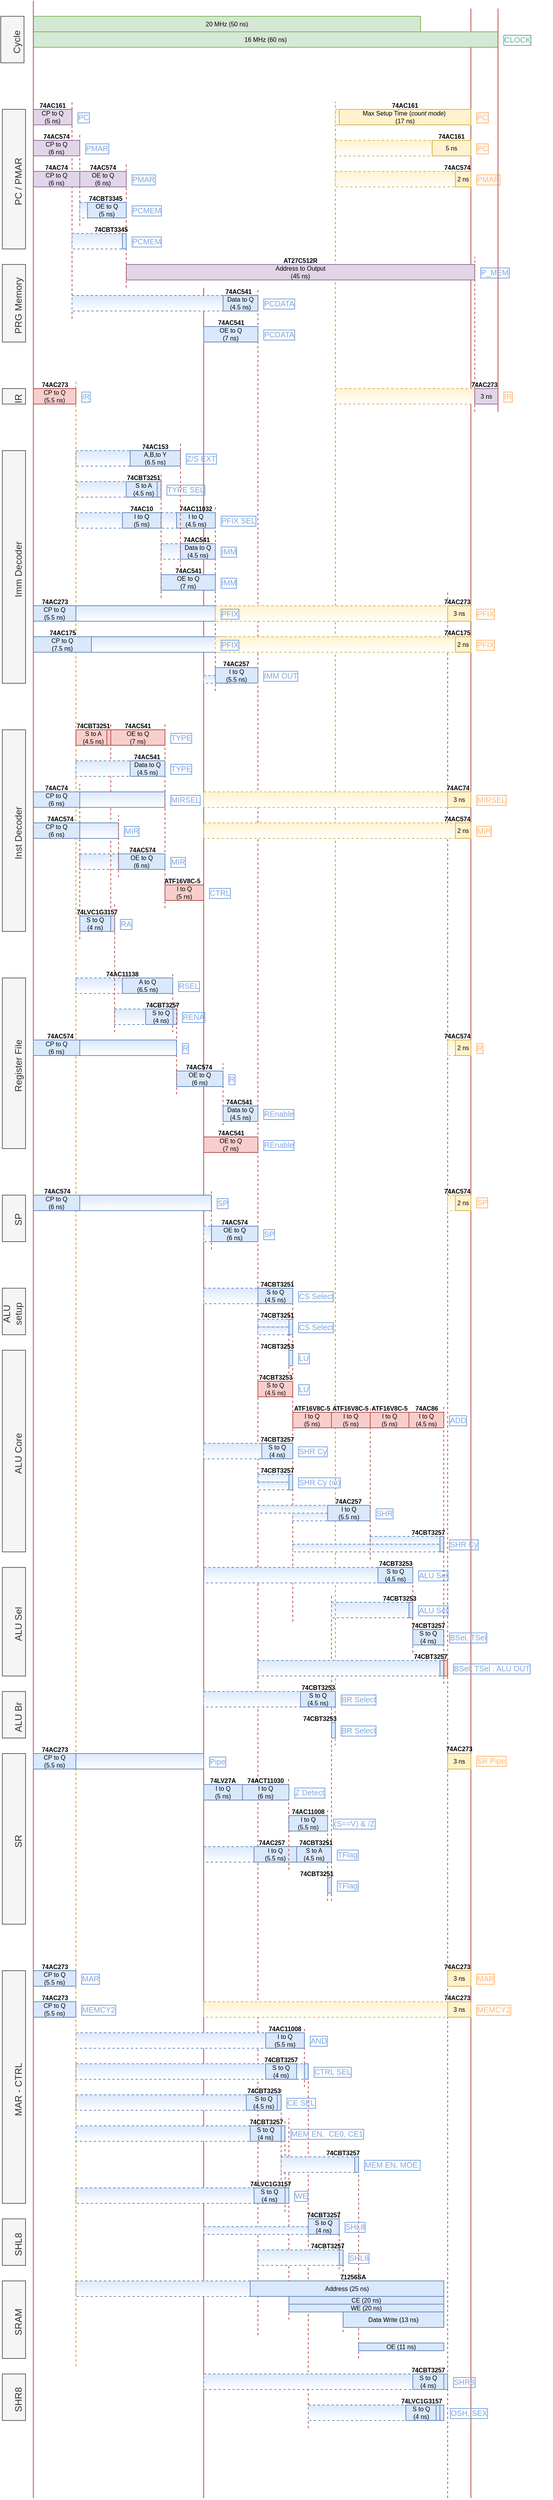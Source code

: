 <mxfile version="11.1.4" type="device"><diagram id="kUPsU9LW94Y-F11Bu8ka" name="Page-1"><mxGraphModel dx="922" dy="715" grid="1" gridSize="10" guides="1" tooltips="1" connect="1" arrows="1" fold="1" page="1" pageScale="1" pageWidth="500" pageHeight="4000" math="0" shadow="0"><root><mxCell id="0"/><mxCell id="1" parent="0"/><mxCell id="QVEqxU04IOh2gGCJ0QHS-20" value="" style="endArrow=none;html=1;fontSize=8;strokeWidth=1;fillColor=#f8cecc;strokeColor=#b85450;dashed=1;rounded=0;" edge="1" parent="1"><mxGeometry width="50" height="50" relative="1" as="geometry"><mxPoint x="610" y="2230" as="sourcePoint"/><mxPoint x="610" y="2115" as="targetPoint"/></mxGeometry></mxCell><mxCell id="QVEqxU04IOh2gGCJ0QHS-30" value="" style="rounded=0;whiteSpace=wrap;html=1;verticalAlign=middle;align=center;horizontal=1;fontSize=8;fillColor=#dae8fc;strokeColor=#6c8ebf;dashed=1;gradientColor=#ffffff;" vertex="1" parent="1"><mxGeometry x="340" y="2480" width="80" height="20" as="geometry"/></mxCell><mxCell id="b5tJJFFRHOpgIupH2mIY-13" value="" style="endArrow=none;html=1;fontSize=8;strokeWidth=1;fillColor=#f8cecc;strokeColor=#b85450;rounded=0;dashed=1;" parent="1" edge="1"><mxGeometry width="50" height="50" relative="1" as="geometry"><mxPoint x="410" y="3110" as="sourcePoint"/><mxPoint x="410" y="470" as="targetPoint"/></mxGeometry></mxCell><mxCell id="6cEuk6emb8LEO9QMh4kD-41" value="&lt;font style=&quot;font-size: 8px&quot;&gt;I to Q&lt;br&gt;(5.5 ns)&lt;/font&gt;" style="rounded=0;whiteSpace=wrap;html=1;fillColor=#dae8fc;strokeColor=#6c8ebf;verticalAlign=middle;align=center;horizontal=1;fontSize=8;" parent="1" vertex="1"><mxGeometry x="405" y="2480" width="55" height="20" as="geometry"/></mxCell><mxCell id="QVEqxU04IOh2gGCJ0QHS-31" value="" style="endArrow=none;html=1;fontSize=8;strokeWidth=1;fillColor=#f8cecc;strokeColor=#b85450;dashed=1;rounded=0;" edge="1" parent="1"><mxGeometry width="50" height="50" relative="1" as="geometry"><mxPoint x="505" y="2550" as="sourcePoint"/><mxPoint x="505" y="2155" as="targetPoint"/></mxGeometry></mxCell><mxCell id="6cEuk6emb8LEO9QMh4kD-40" value="" style="endArrow=none;html=1;fontSize=8;strokeWidth=1;fillColor=#f8cecc;strokeColor=#b85450;dashed=1;rounded=0;" parent="1" edge="1"><mxGeometry width="50" height="50" relative="1" as="geometry"><mxPoint x="450" y="2510" as="sourcePoint"/><mxPoint x="449.5" y="2390" as="targetPoint"/></mxGeometry></mxCell><mxCell id="nGz8trRvqlbYKTANOFy7-17" value="TFlag" style="text;html=1;strokeColor=none;fillColor=none;align=left;verticalAlign=middle;whiteSpace=wrap;rounded=0;fontSize=10;labelBorderColor=#7EA6E0;fontColor=#7EA6E0;" parent="1" vertex="1"><mxGeometry x="510" y="2480" width="65" height="20" as="geometry"/></mxCell><mxCell id="6cEuk6emb8LEO9QMh4kD-126" value="PC" style="text;html=1;strokeColor=none;fillColor=none;align=left;verticalAlign=middle;whiteSpace=wrap;rounded=0;fontSize=10;labelBorderColor=#FFB570;fontColor=#FFB570;" parent="1" vertex="1"><mxGeometry x="690" y="240" width="65" height="20" as="geometry"/></mxCell><mxCell id="QVEqxU04IOh2gGCJ0QHS-36" value="" style="endArrow=none;html=1;fontSize=8;strokeWidth=1;fillColor=#f8cecc;strokeColor=#b85450;rounded=0;targetPerimeterSpacing=0;" edge="1" parent="1"><mxGeometry width="50" height="50" relative="1" as="geometry"><mxPoint x="685" y="3320" as="sourcePoint"/><mxPoint x="685" y="110" as="targetPoint"/></mxGeometry></mxCell><mxCell id="QVEqxU04IOh2gGCJ0QHS-23" value="" style="rounded=0;whiteSpace=wrap;html=1;verticalAlign=middle;align=center;horizontal=1;fontSize=8;fillColor=#dae8fc;strokeColor=#6c8ebf;dashed=1;gradientColor=#ffffff;" vertex="1" parent="1"><mxGeometry x="505" y="2165" width="100" height="20" as="geometry"/></mxCell><mxCell id="6cEuk6emb8LEO9QMh4kD-100" value="" style="endArrow=none;html=1;fontSize=8;strokeWidth=1;fillColor=#ffe6cc;strokeColor=#d79b00;dashed=1;rounded=0;" parent="1" edge="1"><mxGeometry width="50" height="50" relative="1" as="geometry"><mxPoint x="510" y="2350" as="sourcePoint"/><mxPoint x="510" y="230" as="targetPoint"/></mxGeometry></mxCell><mxCell id="b5tJJFFRHOpgIupH2mIY-44" value="" style="endArrow=none;html=1;fontSize=8;strokeWidth=1;fillColor=#f8cecc;strokeColor=#b85450;dashed=1;rounded=0;" parent="1" edge="1"><mxGeometry width="50" height="50" relative="1" as="geometry"><mxPoint x="455" y="2190" as="sourcePoint"/><mxPoint x="455" y="1750" as="targetPoint"/></mxGeometry></mxCell><mxCell id="QVEqxU04IOh2gGCJ0QHS-24" value="" style="rounded=0;whiteSpace=wrap;html=1;verticalAlign=middle;align=center;horizontal=1;fontSize=8;fillColor=#dae8fc;strokeColor=#6c8ebf;dashed=1;gradientColor=#ffffff;" vertex="1" parent="1"><mxGeometry x="340" y="2120" width="230" height="20" as="geometry"/></mxCell><mxCell id="D-Tj3wQJtOweeGrI1jvQ-80" value="" style="endArrow=none;html=1;fontSize=8;strokeWidth=1;fillColor=#f8cecc;strokeColor=#b85450;rounded=0;targetPerimeterSpacing=0;" parent="1" edge="1"><mxGeometry width="50" height="50" relative="1" as="geometry"><mxPoint x="340" y="3320" as="sourcePoint"/><mxPoint x="340" y="470" as="targetPoint"/></mxGeometry></mxCell><mxCell id="-xSoCjMl7KW68i3Rxkeo-19" value="" style="endArrow=none;html=1;fontSize=8;strokeWidth=1;fillColor=#f8cecc;strokeColor=#b85450;dashed=1;rounded=0;" parent="1" edge="1"><mxGeometry width="50" height="50" relative="1" as="geometry"><mxPoint x="300" y="1430" as="sourcePoint"/><mxPoint x="300" y="1355" as="targetPoint"/></mxGeometry></mxCell><mxCell id="s3pQ2YZmFm7vSbKJfVdP-38" value="" style="rounded=0;whiteSpace=wrap;html=1;verticalAlign=middle;align=center;horizontal=1;fontSize=8;fillColor=#dae8fc;strokeColor=#6c8ebf;gradientColor=#ffffff;dashed=1;" parent="1" vertex="1"><mxGeometry x="555" y="2080" width="90" height="10" as="geometry"/></mxCell><mxCell id="s3pQ2YZmFm7vSbKJfVdP-25" value="" style="rounded=0;whiteSpace=wrap;html=1;verticalAlign=middle;align=center;horizontal=1;fontSize=8;fillColor=#dae8fc;strokeColor=#6c8ebf;dashed=1;gradientColor=#ffffff;" parent="1" vertex="1"><mxGeometry x="180" y="1200" width="75" height="20" as="geometry"/></mxCell><mxCell id="s3pQ2YZmFm7vSbKJfVdP-23" value="" style="rounded=0;whiteSpace=wrap;html=1;verticalAlign=middle;align=center;horizontal=1;fontSize=8;fillColor=#dae8fc;strokeColor=#6c8ebf;gradientColor=#ffffff;" parent="1" vertex="1"><mxGeometry x="185" y="920" width="185" height="20" as="geometry"/></mxCell><mxCell id="s3pQ2YZmFm7vSbKJfVdP-22" value="" style="rounded=0;whiteSpace=wrap;html=1;verticalAlign=middle;align=center;horizontal=1;fontSize=8;fillColor=#dae8fc;strokeColor=#6c8ebf;gradientColor=#ffffff;" parent="1" vertex="1"><mxGeometry x="170" y="880" width="185" height="20" as="geometry"/></mxCell><mxCell id="s3pQ2YZmFm7vSbKJfVdP-21" value="" style="rounded=0;whiteSpace=wrap;html=1;verticalAlign=middle;align=center;horizontal=1;fontSize=8;fillColor=#dae8fc;strokeColor=#6c8ebf;dashed=1;gradientColor=#ffffff;" parent="1" vertex="1"><mxGeometry x="285" y="760" width="31" height="20" as="geometry"/></mxCell><mxCell id="s3pQ2YZmFm7vSbKJfVdP-20" value="" style="rounded=0;whiteSpace=wrap;html=1;verticalAlign=middle;align=center;horizontal=1;fontSize=8;fillColor=#dae8fc;strokeColor=#6c8ebf;dashed=1;gradientColor=#ffffff;" parent="1" vertex="1"><mxGeometry x="175" y="760" width="85" height="20" as="geometry"/></mxCell><mxCell id="s3pQ2YZmFm7vSbKJfVdP-19" value="" style="rounded=0;whiteSpace=wrap;html=1;verticalAlign=middle;align=center;horizontal=1;fontSize=8;fillColor=#dae8fc;strokeColor=#6c8ebf;dashed=1;gradientColor=#ffffff;" parent="1" vertex="1"><mxGeometry x="175" y="680" width="85" height="20" as="geometry"/></mxCell><mxCell id="s3pQ2YZmFm7vSbKJfVdP-17" value="" style="rounded=0;whiteSpace=wrap;html=1;verticalAlign=middle;align=center;horizontal=1;fontSize=8;fillColor=#dae8fc;strokeColor=#6c8ebf;dashed=1;gradientColor=#ffffff;" parent="1" vertex="1"><mxGeometry x="175" y="720" width="85" height="20" as="geometry"/></mxCell><mxCell id="s3pQ2YZmFm7vSbKJfVdP-15" value="" style="rounded=0;whiteSpace=wrap;html=1;verticalAlign=middle;align=center;horizontal=1;fontSize=8;fillColor=#dae8fc;strokeColor=#6c8ebf;dashed=1;gradientColor=#ffffff;" parent="1" vertex="1"><mxGeometry x="340" y="970" width="40" height="10" as="geometry"/></mxCell><mxCell id="oy3kkkSqx0ebYkAjCLvG-89" value="" style="endArrow=none;html=1;fontSize=8;strokeWidth=1;fillColor=#f8cecc;strokeColor=#b85450;dashed=1;rounded=0;" parent="1" edge="1"><mxGeometry width="50" height="50" relative="1" as="geometry"><mxPoint x="475" y="3230" as="sourcePoint"/><mxPoint x="475" y="2760" as="targetPoint"/></mxGeometry></mxCell><mxCell id="oy3kkkSqx0ebYkAjCLvG-92" value="" style="rounded=0;whiteSpace=wrap;html=1;verticalAlign=middle;align=center;horizontal=1;fontSize=8;fillColor=#dae8fc;strokeColor=#6c8ebf;dashed=1;gradientColor=#ffffff;" parent="1" vertex="1"><mxGeometry x="340" y="2280" width="140" height="20" as="geometry"/></mxCell><mxCell id="oy3kkkSqx0ebYkAjCLvG-91" value="" style="rounded=0;whiteSpace=wrap;html=1;verticalAlign=middle;align=center;horizontal=1;fontSize=8;fillColor=#dae8fc;strokeColor=#6c8ebf;dashed=1;gradientColor=#ffffff;" parent="1" vertex="1"><mxGeometry x="175" y="2720" width="255" height="20" as="geometry"/></mxCell><mxCell id="oy3kkkSqx0ebYkAjCLvG-90" value="" style="rounded=0;whiteSpace=wrap;html=1;verticalAlign=middle;align=center;horizontal=1;fontSize=8;fillColor=#dae8fc;strokeColor=#6c8ebf;dashed=1;gradientColor=#ffffff;" parent="1" vertex="1"><mxGeometry x="175" y="2760" width="255" height="20" as="geometry"/></mxCell><mxCell id="oy3kkkSqx0ebYkAjCLvG-88" value="" style="endArrow=none;html=1;fontSize=8;strokeWidth=1;fillColor=#f8cecc;strokeColor=#b85450;dashed=1;rounded=0;" parent="1" edge="1"><mxGeometry width="50" height="50" relative="1" as="geometry"><mxPoint x="445" y="2951" as="sourcePoint"/><mxPoint x="445" y="2831" as="targetPoint"/></mxGeometry></mxCell><mxCell id="oy3kkkSqx0ebYkAjCLvG-86" value="" style="rounded=0;whiteSpace=wrap;html=1;verticalAlign=middle;align=center;horizontal=1;fontSize=8;fillColor=#dae8fc;strokeColor=#6c8ebf;dashed=1;gradientColor=#ffffff;" parent="1" vertex="1"><mxGeometry x="175" y="2800" width="255" height="20" as="geometry"/></mxCell><mxCell id="oy3kkkSqx0ebYkAjCLvG-44" value="" style="endArrow=none;html=1;fontSize=8;strokeWidth=1;fillColor=#f8cecc;strokeColor=#b85450;dashed=1;rounded=0;" parent="1" edge="1"><mxGeometry width="50" height="50" relative="1" as="geometry"><mxPoint x="540" y="3140" as="sourcePoint"/><mxPoint x="540" y="2870" as="targetPoint"/></mxGeometry></mxCell><mxCell id="oy3kkkSqx0ebYkAjCLvG-79" value="" style="endArrow=none;html=1;fontSize=8;strokeWidth=1;fillColor=#f8cecc;strokeColor=#b85450;dashed=1;rounded=0;" parent="1" edge="1"><mxGeometry width="50" height="50" relative="1" as="geometry"><mxPoint x="450" y="3090" as="sourcePoint"/><mxPoint x="450" y="2830" as="targetPoint"/></mxGeometry></mxCell><mxCell id="oy3kkkSqx0ebYkAjCLvG-84" value="" style="endArrow=none;html=1;fontSize=8;strokeWidth=1;fillColor=#f8cecc;strokeColor=#b85450;dashed=1;rounded=0;" parent="1" edge="1"><mxGeometry width="50" height="50" relative="1" as="geometry"><mxPoint x="515" y="3025" as="sourcePoint"/><mxPoint x="515" y="2950" as="targetPoint"/></mxGeometry></mxCell><mxCell id="oy3kkkSqx0ebYkAjCLvG-82" value="" style="rounded=0;whiteSpace=wrap;html=1;verticalAlign=middle;align=center;horizontal=1;fontSize=8;fillColor=#dae8fc;strokeColor=#6c8ebf;dashed=1;gradientColor=#ffffff;" parent="1" vertex="1"><mxGeometry x="410" y="3000" width="105" height="20" as="geometry"/></mxCell><mxCell id="oy3kkkSqx0ebYkAjCLvG-80" value="" style="rounded=0;whiteSpace=wrap;html=1;verticalAlign=middle;align=center;horizontal=1;fontSize=8;fillColor=#dae8fc;strokeColor=#6c8ebf;dashed=1;gradientColor=#ffffff;" parent="1" vertex="1"><mxGeometry x="475" y="3200" width="130" height="20" as="geometry"/></mxCell><mxCell id="oy3kkkSqx0ebYkAjCLvG-68" value="" style="endArrow=none;html=1;fontSize=8;strokeWidth=1;fillColor=#f8cecc;strokeColor=#b85450;dashed=1;rounded=0;" parent="1" edge="1"><mxGeometry width="50" height="50" relative="1" as="geometry"><mxPoint x="520" y="3106" as="sourcePoint"/><mxPoint x="520" y="2991" as="targetPoint"/></mxGeometry></mxCell><mxCell id="oy3kkkSqx0ebYkAjCLvG-70" value="" style="rounded=0;whiteSpace=wrap;html=1;verticalAlign=middle;align=center;horizontal=1;fontSize=8;fillColor=#dae8fc;strokeColor=#6c8ebf;dashed=1;gradientColor=#ffffff;" parent="1" vertex="1"><mxGeometry x="520" y="3080" width="50" height="20" as="geometry"/></mxCell><mxCell id="oy3kkkSqx0ebYkAjCLvG-67" value="" style="rounded=0;whiteSpace=wrap;html=1;verticalAlign=middle;align=center;horizontal=1;fontSize=8;fillColor=#dae8fc;strokeColor=#6c8ebf;dashed=1;gradientColor=#ffffff;" parent="1" vertex="1"><mxGeometry x="175" y="3040" width="235" height="20" as="geometry"/></mxCell><mxCell id="oy3kkkSqx0ebYkAjCLvG-65" value="" style="endArrow=none;html=1;fontSize=8;strokeWidth=1;fillColor=#f8cecc;strokeColor=#b85450;dashed=1;rounded=0;" parent="1" edge="1"><mxGeometry width="50" height="50" relative="1" as="geometry"><mxPoint x="440" y="2910" as="sourcePoint"/><mxPoint x="440" y="2790" as="targetPoint"/></mxGeometry></mxCell><mxCell id="oy3kkkSqx0ebYkAjCLvG-43" value="" style="rounded=0;whiteSpace=wrap;html=1;verticalAlign=middle;align=center;horizontal=1;fontSize=8;fillColor=#dae8fc;strokeColor=#6c8ebf;dashed=1;gradientColor=#ffffff;" parent="1" vertex="1"><mxGeometry x="440" y="2880" width="95" height="20" as="geometry"/></mxCell><mxCell id="03ithu4wt22o0n33dWcI-29" value="" style="endArrow=none;html=1;fontSize=8;strokeWidth=1;fillColor=#f8cecc;strokeColor=#b85450;dashed=1;rounded=0;" parent="1" edge="1"><mxGeometry width="50" height="50" relative="1" as="geometry"><mxPoint x="470" y="2790" as="sourcePoint"/><mxPoint x="470" y="2715" as="targetPoint"/></mxGeometry></mxCell><mxCell id="oy3kkkSqx0ebYkAjCLvG-40" value="" style="rounded=0;whiteSpace=wrap;html=1;verticalAlign=middle;align=center;horizontal=1;fontSize=8;fillColor=#dae8fc;strokeColor=#6c8ebf;dashed=1;gradientColor=#ffffff;" parent="1" vertex="1"><mxGeometry x="175" y="2920" width="235" height="20" as="geometry"/></mxCell><mxCell id="-xSoCjMl7KW68i3Rxkeo-20" value="" style="endArrow=none;html=1;fontSize=8;strokeWidth=1;fillColor=#f8cecc;strokeColor=#b85450;dashed=1;rounded=0;" parent="1" edge="1"><mxGeometry width="50" height="50" relative="1" as="geometry"><mxPoint x="365" y="1550" as="sourcePoint"/><mxPoint x="365" y="1470" as="targetPoint"/></mxGeometry></mxCell><mxCell id="D-Tj3wQJtOweeGrI1jvQ-29" value="" style="endArrow=none;html=1;fontSize=8;strokeWidth=1;fillColor=#ffe6cc;strokeColor=#d79b00;dashed=1;rounded=0;" parent="1" edge="1"><mxGeometry width="50" height="50" relative="1" as="geometry"><mxPoint x="175" y="3150" as="sourcePoint"/><mxPoint x="175" y="590" as="targetPoint"/></mxGeometry></mxCell><mxCell id="hKYnyT3iJc81c4AZ0dIC-23" value="" style="endArrow=none;html=1;fontSize=8;strokeWidth=1;fillColor=#f8cecc;strokeColor=#b85450;dashed=1;rounded=0;" parent="1" edge="1"><mxGeometry width="50" height="50" relative="1" as="geometry"><mxPoint x="180" y="1310" as="sourcePoint"/><mxPoint x="180" y="1110" as="targetPoint"/></mxGeometry></mxCell><mxCell id="D-Tj3wQJtOweeGrI1jvQ-78" value="" style="endArrow=none;html=1;fontSize=8;strokeWidth=1;fillColor=#f8cecc;strokeColor=#b85450;dashed=1;rounded=0;" parent="1" edge="1"><mxGeometry width="50" height="50" relative="1" as="geometry"><mxPoint x="220" y="1270" as="sourcePoint"/><mxPoint x="220" y="1030" as="targetPoint"/></mxGeometry></mxCell><mxCell id="D-Tj3wQJtOweeGrI1jvQ-62" value="" style="rounded=0;whiteSpace=wrap;html=1;verticalAlign=middle;align=center;horizontal=1;fontSize=8;fillColor=#dae8fc;strokeColor=#6c8ebf;gradientColor=#ffffff;" parent="1" vertex="1"><mxGeometry x="120" y="1160" width="110" height="20" as="geometry"/></mxCell><mxCell id="6cEuk6emb8LEO9QMh4kD-119" value="" style="endArrow=none;html=1;fontSize=8;strokeWidth=1;fillColor=#f8cecc;strokeColor=#b85450;dashed=1;rounded=0;shadow=0;" parent="1" edge="1"><mxGeometry width="50" height="50" relative="1" as="geometry"><mxPoint x="170" y="510" as="sourcePoint"/><mxPoint x="170" y="230" as="targetPoint"/></mxGeometry></mxCell><mxCell id="6cEuk6emb8LEO9QMh4kD-120" value="" style="endArrow=none;html=1;fontSize=8;strokeWidth=1;fillColor=#f8cecc;strokeColor=#b85450;dashed=1;rounded=0;" parent="1" edge="1"><mxGeometry width="50" height="50" relative="1" as="geometry"><mxPoint x="180" y="390" as="sourcePoint"/><mxPoint x="180" y="270" as="targetPoint"/></mxGeometry></mxCell><mxCell id="6cEuk6emb8LEO9QMh4kD-110" value="" style="rounded=0;whiteSpace=wrap;html=1;verticalAlign=middle;align=center;horizontal=1;fontSize=8;fillColor=#dae8fc;strokeColor=#6c8ebf;dashed=1;gradientColor=#ffffff;" parent="1" vertex="1"><mxGeometry x="170" y="400" width="70" height="20" as="geometry"/></mxCell><mxCell id="6cEuk6emb8LEO9QMh4kD-121" value="" style="rounded=0;whiteSpace=wrap;html=1;verticalAlign=middle;align=center;horizontal=1;fontSize=8;fillColor=#dae8fc;strokeColor=#6c8ebf;dashed=1;gradientColor=#ffffff;" parent="1" vertex="1"><mxGeometry x="180" y="360" width="20" height="20" as="geometry"/></mxCell><mxCell id="b5tJJFFRHOpgIupH2mIY-51" value="" style="endArrow=none;html=1;fontSize=8;strokeWidth=1;fillColor=#f8cecc;strokeColor=#b85450;rounded=0;targetPerimeterSpacing=0;dashed=1;" parent="1" edge="1"><mxGeometry width="50" height="50" relative="1" as="geometry"><mxPoint x="655" y="3320" as="sourcePoint"/><mxPoint x="655" y="860" as="targetPoint"/></mxGeometry></mxCell><mxCell id="6cEuk6emb8LEO9QMh4kD-105" value="" style="rounded=0;whiteSpace=wrap;html=1;fillColor=#fff2cc;strokeColor=#d6b656;verticalAlign=middle;align=center;horizontal=1;fontSize=8;gradientColor=#ffffff;dashed=1;" parent="1" vertex="1"><mxGeometry x="510" y="600" width="195" height="20" as="geometry"/></mxCell><mxCell id="6cEuk6emb8LEO9QMh4kD-101" value="" style="rounded=0;whiteSpace=wrap;html=1;fillColor=#fff2cc;strokeColor=#d6b656;verticalAlign=middle;align=center;horizontal=1;fontSize=8;gradientColor=#ffffff;dashed=1;" parent="1" vertex="1"><mxGeometry x="510" y="240" width="25" height="20" as="geometry"/></mxCell><mxCell id="6cEuk6emb8LEO9QMh4kD-94" value="" style="rounded=0;whiteSpace=wrap;html=1;fillColor=#fff2cc;strokeColor=#d6b656;verticalAlign=middle;align=center;horizontal=1;fontSize=8;gradientColor=#ffffff;dashed=1;" parent="1" vertex="1"><mxGeometry x="510" y="280" width="150" height="20" as="geometry"/></mxCell><mxCell id="6cEuk6emb8LEO9QMh4kD-71" value="" style="rounded=0;whiteSpace=wrap;html=1;fillColor=#fff2cc;strokeColor=#d6b656;verticalAlign=middle;align=center;horizontal=1;fontSize=8;gradientColor=#ffffff;dashed=1;" parent="1" vertex="1"><mxGeometry x="655" y="1640" width="20" height="20" as="geometry"/></mxCell><mxCell id="6cEuk6emb8LEO9QMh4kD-70" value="" style="rounded=0;whiteSpace=wrap;html=1;fillColor=#fff2cc;strokeColor=#d6b656;verticalAlign=middle;align=center;horizontal=1;fontSize=8;gradientColor=#ffffff;dashed=1;" parent="1" vertex="1"><mxGeometry x="655" y="1440" width="25" height="20" as="geometry"/></mxCell><mxCell id="6cEuk6emb8LEO9QMh4kD-69" value="" style="endArrow=none;html=1;fontSize=8;strokeWidth=1;fillColor=#f8cecc;strokeColor=#b85450;dashed=1;rounded=0;" parent="1" edge="1"><mxGeometry width="50" height="50" relative="1" as="geometry"><mxPoint x="450" y="1870" as="sourcePoint"/><mxPoint x="450" y="1791" as="targetPoint"/></mxGeometry></mxCell><mxCell id="6cEuk6emb8LEO9QMh4kD-60" value="" style="endArrow=none;html=1;fontSize=8;strokeWidth=1;fillColor=#f8cecc;strokeColor=#b85450;dashed=1;rounded=0;" parent="1" edge="1"><mxGeometry width="50" height="50" relative="1" as="geometry"><mxPoint x="500" y="2550" as="sourcePoint"/><mxPoint x="500" y="2431" as="targetPoint"/></mxGeometry></mxCell><mxCell id="6cEuk6emb8LEO9QMh4kD-28" value="" style="rounded=0;whiteSpace=wrap;html=1;verticalAlign=middle;align=center;horizontal=1;fontSize=8;fillColor=#dae8fc;strokeColor=#6c8ebf;dashed=1;gradientColor=#ffffff;" parent="1" vertex="1"><mxGeometry x="455" y="2050" width="95" height="10" as="geometry"/></mxCell><mxCell id="6cEuk6emb8LEO9QMh4kD-27" value="" style="rounded=0;whiteSpace=wrap;html=1;verticalAlign=middle;align=center;horizontal=1;fontSize=8;fillColor=#dae8fc;strokeColor=#6c8ebf;dashed=1;gradientColor=#ffffff;" parent="1" vertex="1"><mxGeometry x="410" y="2040" width="130" height="10" as="geometry"/></mxCell><mxCell id="6cEuk6emb8LEO9QMh4kD-25" value="" style="rounded=0;whiteSpace=wrap;html=1;verticalAlign=middle;align=center;horizontal=1;fontSize=8;fillColor=#dae8fc;strokeColor=#6c8ebf;dashed=1;gradientColor=#ffffff;" parent="1" vertex="1"><mxGeometry x="455" y="2090" width="195" height="10" as="geometry"/></mxCell><mxCell id="6cEuk6emb8LEO9QMh4kD-22" value="" style="rounded=0;whiteSpace=wrap;html=1;verticalAlign=middle;align=center;horizontal=1;fontSize=8;fillColor=#dae8fc;strokeColor=#6c8ebf;dashed=1;gradientColor=#ffffff;" parent="1" vertex="1"><mxGeometry x="340" y="1960" width="90" height="20" as="geometry"/></mxCell><mxCell id="6cEuk6emb8LEO9QMh4kD-17" value="" style="rounded=0;whiteSpace=wrap;html=1;verticalAlign=middle;align=center;horizontal=1;fontSize=8;fillColor=#dae8fc;strokeColor=#6c8ebf;dashed=1;gradientColor=#ffffff;" parent="1" vertex="1"><mxGeometry x="410" y="2000" width="40" height="10" as="geometry"/></mxCell><mxCell id="6cEuk6emb8LEO9QMh4kD-18" value="" style="rounded=0;whiteSpace=wrap;html=1;verticalAlign=middle;align=center;horizontal=1;fontSize=8;fillColor=#dae8fc;strokeColor=#6c8ebf;dashed=1;gradientColor=#ffffff;" parent="1" vertex="1"><mxGeometry x="410" y="2010" width="45" height="10" as="geometry"/></mxCell><mxCell id="b5tJJFFRHOpgIupH2mIY-31" value="" style="rounded=0;whiteSpace=wrap;html=1;verticalAlign=middle;align=center;horizontal=1;fontSize=8;fillColor=#dae8fc;strokeColor=#6c8ebf;dashed=1;gradientColor=#ffffff;" parent="1" vertex="1"><mxGeometry x="410" y="1800" width="40" height="10" as="geometry"/></mxCell><mxCell id="6cEuk6emb8LEO9QMh4kD-8" value="" style="rounded=0;whiteSpace=wrap;html=1;verticalAlign=middle;align=center;horizontal=1;fontSize=8;fillColor=#dae8fc;strokeColor=#6c8ebf;dashed=1;gradientColor=#ffffff;" parent="1" vertex="1"><mxGeometry x="410" y="1810" width="45" height="10" as="geometry"/></mxCell><mxCell id="6cEuk6emb8LEO9QMh4kD-7" value="" style="rounded=0;whiteSpace=wrap;html=1;verticalAlign=middle;align=center;horizontal=1;fontSize=8;fillColor=#dae8fc;strokeColor=#6c8ebf;dashed=1;gradientColor=#ffffff;" parent="1" vertex="1"><mxGeometry x="340" y="1760" width="100" height="20" as="geometry"/></mxCell><mxCell id="b5tJJFFRHOpgIupH2mIY-19" value="" style="rounded=0;whiteSpace=wrap;html=1;verticalAlign=middle;align=center;horizontal=1;fontSize=8;fillColor=#dae8fc;strokeColor=#6c8ebf;gradientColor=#ffffff;" parent="1" vertex="1"><mxGeometry x="170" y="1640" width="180" height="20" as="geometry"/></mxCell><mxCell id="D-Tj3wQJtOweeGrI1jvQ-63" value="" style="endArrow=none;html=1;fontSize=8;strokeWidth=1;fillColor=#f8cecc;strokeColor=#b85450;dashed=1;rounded=0;" parent="1" edge="1"><mxGeometry width="50" height="50" relative="1" as="geometry"><mxPoint x="355" y="990" as="sourcePoint"/><mxPoint x="355" y="750" as="targetPoint"/></mxGeometry></mxCell><mxCell id="D-Tj3wQJtOweeGrI1jvQ-119" value="" style="rounded=0;whiteSpace=wrap;html=1;verticalAlign=middle;align=center;horizontal=1;fontSize=8;fillColor=#dae8fc;strokeColor=#6c8ebf;dashed=1;gradientColor=#ffffff;" parent="1" vertex="1"><mxGeometry x="285" y="800" width="65" height="20" as="geometry"/></mxCell><mxCell id="D-Tj3wQJtOweeGrI1jvQ-95" value="" style="rounded=0;whiteSpace=wrap;html=1;verticalAlign=middle;align=center;horizontal=1;fontSize=8;fillColor=#dae8fc;strokeColor=#6c8ebf;dashed=1;gradientColor=#ffffff;" parent="1" vertex="1"><mxGeometry x="175" y="1360" width="75" height="20" as="geometry"/></mxCell><mxCell id="D-Tj3wQJtOweeGrI1jvQ-79" value="" style="rounded=0;whiteSpace=wrap;html=1;verticalAlign=middle;align=center;horizontal=1;fontSize=8;fillColor=#dae8fc;strokeColor=#6c8ebf;gradientColor=#ffffff;" parent="1" vertex="1"><mxGeometry x="170" y="1120" width="120" height="20" as="geometry"/></mxCell><mxCell id="D-Tj3wQJtOweeGrI1jvQ-57" value="" style="rounded=0;whiteSpace=wrap;html=1;verticalAlign=middle;align=center;horizontal=1;fontSize=8;fillColor=#dae8fc;strokeColor=#6c8ebf;dashed=1;gradientColor=#ffffff;" parent="1" vertex="1"><mxGeometry x="175" y="1080" width="75" height="20" as="geometry"/></mxCell><mxCell id="D-Tj3wQJtOweeGrI1jvQ-75" value="" style="endArrow=none;html=1;fontSize=8;strokeWidth=1;fillColor=#f8cecc;strokeColor=#b85450;dashed=1;rounded=0;" parent="1" edge="1"><mxGeometry width="50" height="50" relative="1" as="geometry"><mxPoint x="290" y="1270" as="sourcePoint"/><mxPoint x="290" y="1030" as="targetPoint"/></mxGeometry></mxCell><mxCell id="D-Tj3wQJtOweeGrI1jvQ-72" value="" style="rounded=0;whiteSpace=wrap;html=1;verticalAlign=middle;align=center;horizontal=1;fontSize=8;fillColor=#dae8fc;strokeColor=#6c8ebf;dashed=1;gradientColor=#ffffff;" parent="1" vertex="1"><mxGeometry x="120" y="1120" width="50" height="20" as="geometry"/></mxCell><mxCell id="D-Tj3wQJtOweeGrI1jvQ-67" value="" style="rounded=0;whiteSpace=wrap;html=1;fillColor=#fff2cc;strokeColor=#d6b656;verticalAlign=middle;align=center;horizontal=1;fontSize=8;gradientColor=#ffffff;dashed=1;" parent="1" vertex="1"><mxGeometry x="355" y="920" width="315" height="20" as="geometry"/></mxCell><mxCell id="D-Tj3wQJtOweeGrI1jvQ-66" value="" style="rounded=0;whiteSpace=wrap;html=1;fillColor=#fff2cc;strokeColor=#d6b656;verticalAlign=middle;align=center;horizontal=1;fontSize=8;gradientColor=#ffffff;dashed=1;" parent="1" vertex="1"><mxGeometry x="355" y="880" width="325" height="20" as="geometry"/></mxCell><mxCell id="D-Tj3wQJtOweeGrI1jvQ-40" value="" style="endArrow=none;html=1;fontSize=8;strokeWidth=1;fillColor=#f8cecc;strokeColor=#b85450;dashed=1;rounded=0;" parent="1" edge="1"><mxGeometry width="50" height="50" relative="1" as="geometry"><mxPoint x="340" y="870" as="sourcePoint"/><mxPoint x="340" y="790" as="targetPoint"/></mxGeometry></mxCell><mxCell id="D-Tj3wQJtOweeGrI1jvQ-43" value="" style="rounded=0;whiteSpace=wrap;html=1;verticalAlign=middle;align=center;horizontal=1;fontSize=8;fillColor=#dae8fc;strokeColor=#6c8ebf;dashed=1;gradientColor=#ffffff;" parent="1" vertex="1"><mxGeometry x="120" y="920" width="60" height="20" as="geometry"/></mxCell><mxCell id="D-Tj3wQJtOweeGrI1jvQ-2" value="&lt;font style=&quot;font-size: 8px&quot;&gt;CP to Q&lt;br&gt;(5 ns)&lt;/font&gt;" style="rounded=0;whiteSpace=wrap;html=1;fillColor=#e1d5e7;strokeColor=#9673a6;verticalAlign=middle;align=center;horizontal=1;fontSize=8;" parent="1" vertex="1"><mxGeometry x="120" y="240" width="50" height="20" as="geometry"/></mxCell><mxCell id="D-Tj3wQJtOweeGrI1jvQ-4" value="&lt;span style=&quot;font-size: 8px&quot;&gt;Address to Output&lt;br&gt;(45 ns)&lt;/span&gt;" style="rounded=0;whiteSpace=wrap;html=1;fillColor=#e1d5e7;strokeColor=#9673a6;verticalAlign=middle;align=center;fontSize=8;" parent="1" vertex="1"><mxGeometry x="240" y="440" width="450" height="20" as="geometry"/></mxCell><mxCell id="D-Tj3wQJtOweeGrI1jvQ-5" value="16 MHz (60&amp;nbsp;ns)" style="rounded=0;whiteSpace=wrap;html=1;align=center;fillColor=#d5e8d4;strokeColor=#82b366;fontSize=8;fontStyle=0" parent="1" vertex="1"><mxGeometry x="120" y="140" width="600" height="20" as="geometry"/></mxCell><mxCell id="D-Tj3wQJtOweeGrI1jvQ-7" value="74AC161" style="text;html=1;strokeColor=none;fillColor=none;align=center;verticalAlign=middle;whiteSpace=wrap;rounded=0;fontSize=8;fontStyle=1" parent="1" vertex="1"><mxGeometry x="120" y="230" width="50" height="10" as="geometry"/></mxCell><mxCell id="D-Tj3wQJtOweeGrI1jvQ-8" value="AT27C512R" style="text;html=1;strokeColor=none;fillColor=none;align=center;verticalAlign=middle;whiteSpace=wrap;rounded=0;fontSize=8;fontStyle=1" parent="1" vertex="1"><mxGeometry x="240" y="430" width="450" height="10" as="geometry"/></mxCell><mxCell id="D-Tj3wQJtOweeGrI1jvQ-9" value="&lt;font style=&quot;font-size: 8px&quot;&gt;Max Setup Time (&lt;i&gt;count mode&lt;/i&gt;)&amp;nbsp;&lt;br&gt;(17 ns)&lt;/font&gt;" style="rounded=0;whiteSpace=wrap;html=1;fillColor=#fff2cc;strokeColor=#d6b656;verticalAlign=middle;align=center;horizontal=1;fontSize=8;" parent="1" vertex="1"><mxGeometry x="515" y="240" width="170" height="20" as="geometry"/></mxCell><mxCell id="D-Tj3wQJtOweeGrI1jvQ-10" value="74AC161" style="text;html=1;strokeColor=none;fillColor=none;align=center;verticalAlign=middle;whiteSpace=wrap;rounded=0;fontSize=8;fontStyle=1" parent="1" vertex="1"><mxGeometry x="515" y="230" width="170" height="10" as="geometry"/></mxCell><mxCell id="D-Tj3wQJtOweeGrI1jvQ-13" value="74AC273" style="text;html=1;strokeColor=none;fillColor=none;align=center;verticalAlign=middle;whiteSpace=wrap;rounded=0;fontSize=8;fontStyle=1" parent="1" vertex="1"><mxGeometry x="122.5" y="590" width="50" height="10" as="geometry"/></mxCell><mxCell id="D-Tj3wQJtOweeGrI1jvQ-14" value="&lt;font style=&quot;font-size: 8px&quot;&gt;CP to Q&lt;br&gt;(5.5 ns)&lt;/font&gt;" style="rounded=0;whiteSpace=wrap;html=1;fillColor=#f8cecc;strokeColor=#b85450;verticalAlign=middle;align=center;horizontal=1;fontSize=8;" parent="1" vertex="1"><mxGeometry x="120" y="600" width="55" height="20" as="geometry"/></mxCell><mxCell id="D-Tj3wQJtOweeGrI1jvQ-24" value="74AC541" style="text;html=1;strokeColor=none;fillColor=none;align=center;verticalAlign=middle;whiteSpace=wrap;rounded=0;fontSize=8;fontStyle=1" parent="1" vertex="1"><mxGeometry x="310" y="790" width="42" height="10" as="geometry"/></mxCell><mxCell id="D-Tj3wQJtOweeGrI1jvQ-25" value="&lt;font style=&quot;font-size: 8px&quot;&gt;OE to Q&lt;br&gt;(7 ns)&lt;/font&gt;" style="rounded=0;whiteSpace=wrap;html=1;fillColor=#dae8fc;strokeColor=#6c8ebf;verticalAlign=middle;align=center;horizontal=1;fontSize=8;" parent="1" vertex="1"><mxGeometry x="285" y="840" width="70" height="20" as="geometry"/></mxCell><mxCell id="D-Tj3wQJtOweeGrI1jvQ-26" value="&lt;font style=&quot;font-size: 8px&quot;&gt;Data to Q&lt;br&gt;(4.5&amp;nbsp;ns)&lt;/font&gt;" style="rounded=0;whiteSpace=wrap;html=1;fillColor=#dae8fc;strokeColor=#6c8ebf;verticalAlign=middle;align=center;horizontal=1;fontSize=8;" parent="1" vertex="1"><mxGeometry x="310" y="800" width="45" height="20" as="geometry"/></mxCell><mxCell id="D-Tj3wQJtOweeGrI1jvQ-28" value="&lt;font style=&quot;font-size: 8px&quot;&gt;CP to Q&lt;br&gt;(5.5 ns)&lt;/font&gt;" style="rounded=0;whiteSpace=wrap;html=1;fillColor=#dae8fc;strokeColor=#6c8ebf;verticalAlign=middle;align=center;horizontal=1;fontSize=8;" parent="1" vertex="1"><mxGeometry x="120" y="880" width="55" height="20" as="geometry"/></mxCell><mxCell id="D-Tj3wQJtOweeGrI1jvQ-30" value="74AC273" style="text;html=1;strokeColor=none;fillColor=none;align=center;verticalAlign=middle;whiteSpace=wrap;rounded=0;fontSize=8;fontStyle=1;labelBackgroundColor=none;" parent="1" vertex="1"><mxGeometry x="125.5" y="870" width="44" height="10" as="geometry"/></mxCell><mxCell id="D-Tj3wQJtOweeGrI1jvQ-33" value="&lt;font style=&quot;font-size: 8px&quot;&gt;CP to Q&lt;br&gt;(7.5 ns)&lt;/font&gt;" style="rounded=0;whiteSpace=wrap;html=1;fillColor=#dae8fc;strokeColor=#6c8ebf;verticalAlign=middle;align=center;horizontal=1;fontSize=8;" parent="1" vertex="1"><mxGeometry x="120" y="920" width="75" height="20" as="geometry"/></mxCell><mxCell id="D-Tj3wQJtOweeGrI1jvQ-34" value="74AC175" style="text;html=1;strokeColor=none;fillColor=none;align=center;verticalAlign=middle;whiteSpace=wrap;rounded=0;fontSize=8;fontStyle=1" parent="1" vertex="1"><mxGeometry x="135.5" y="910" width="44" height="10" as="geometry"/></mxCell><mxCell id="D-Tj3wQJtOweeGrI1jvQ-38" value="&lt;font style=&quot;font-size: 8px&quot;&gt;A,B,to Y&lt;br&gt;(6.5&amp;nbsp;ns)&lt;/font&gt;" style="rounded=0;whiteSpace=wrap;html=1;fillColor=#dae8fc;strokeColor=#6c8ebf;verticalAlign=middle;align=center;horizontal=1;fontSize=8;" parent="1" vertex="1"><mxGeometry x="245" y="680" width="65" height="20" as="geometry"/></mxCell><mxCell id="D-Tj3wQJtOweeGrI1jvQ-39" value="74AC153" style="text;html=1;strokeColor=none;fillColor=none;align=center;verticalAlign=middle;whiteSpace=wrap;rounded=0;fontSize=8;fontStyle=1" parent="1" vertex="1"><mxGeometry x="245" y="670" width="65" height="10" as="geometry"/></mxCell><mxCell id="D-Tj3wQJtOweeGrI1jvQ-44" value="Imm Decoder" style="rounded=0;whiteSpace=wrap;html=1;strokeColor=#666666;fontSize=12;align=center;spacingRight=6;fillColor=#f5f5f5;fontColor=#333333;horizontal=0;verticalAlign=bottom;" parent="1" vertex="1"><mxGeometry x="80" y="680" width="30" height="300" as="geometry"/></mxCell><mxCell id="D-Tj3wQJtOweeGrI1jvQ-45" value="IR" style="rounded=0;whiteSpace=wrap;html=1;strokeColor=#666666;fontSize=12;align=center;spacingRight=6;fillColor=#f5f5f5;fontColor=#333333;horizontal=0;verticalAlign=bottom;" parent="1" vertex="1"><mxGeometry x="80" y="600" width="30" height="20" as="geometry"/></mxCell><mxCell id="D-Tj3wQJtOweeGrI1jvQ-49" value="74AC541" style="text;html=1;strokeColor=none;fillColor=none;align=center;verticalAlign=middle;whiteSpace=wrap;rounded=0;fontSize=8;fontStyle=1" parent="1" vertex="1"><mxGeometry x="287.5" y="830" width="65" height="10" as="geometry"/></mxCell><mxCell id="D-Tj3wQJtOweeGrI1jvQ-50" value="Inst Decoder" style="rounded=0;whiteSpace=wrap;html=1;strokeColor=#666666;fontSize=12;align=center;spacingRight=6;fillColor=#f5f5f5;fontColor=#333333;horizontal=0;verticalAlign=bottom;" parent="1" vertex="1"><mxGeometry x="80" y="1040" width="30" height="260" as="geometry"/></mxCell><mxCell id="D-Tj3wQJtOweeGrI1jvQ-51" value="&lt;font style=&quot;font-size: 8px&quot;&gt;S to A&lt;br&gt;(4.5 ns)&lt;/font&gt;" style="rounded=0;whiteSpace=wrap;html=1;fillColor=#f8cecc;strokeColor=#b85450;verticalAlign=middle;align=center;horizontal=1;fontSize=8;" parent="1" vertex="1"><mxGeometry x="175" y="1040" width="45" height="20" as="geometry"/></mxCell><mxCell id="D-Tj3wQJtOweeGrI1jvQ-52" value="74CBT3251" style="text;html=1;strokeColor=none;fillColor=none;align=center;verticalAlign=middle;whiteSpace=wrap;rounded=0;fontSize=8;fontStyle=1" parent="1" vertex="1"><mxGeometry x="175" y="1030" width="45" height="10" as="geometry"/></mxCell><mxCell id="D-Tj3wQJtOweeGrI1jvQ-53" value="74AC541" style="text;html=1;strokeColor=none;fillColor=none;align=center;verticalAlign=middle;whiteSpace=wrap;rounded=0;fontSize=8;fontStyle=1" parent="1" vertex="1"><mxGeometry x="220" y="1030" width="70" height="10" as="geometry"/></mxCell><mxCell id="D-Tj3wQJtOweeGrI1jvQ-54" value="&lt;font style=&quot;font-size: 8px&quot;&gt;OE to Q&lt;br&gt;(7 ns)&lt;/font&gt;" style="rounded=0;whiteSpace=wrap;html=1;fillColor=#f8cecc;strokeColor=#b85450;verticalAlign=middle;align=center;horizontal=1;fontSize=8;" parent="1" vertex="1"><mxGeometry x="220" y="1040" width="70" height="20" as="geometry"/></mxCell><mxCell id="D-Tj3wQJtOweeGrI1jvQ-55" value="&lt;font style=&quot;font-size: 8px&quot;&gt;Data to Q&lt;br&gt;(4.5 ns)&lt;/font&gt;" style="rounded=0;whiteSpace=wrap;html=1;fillColor=#dae8fc;strokeColor=#6c8ebf;verticalAlign=middle;align=center;horizontal=1;fontSize=8;" parent="1" vertex="1"><mxGeometry x="245" y="1080" width="45" height="20" as="geometry"/></mxCell><mxCell id="D-Tj3wQJtOweeGrI1jvQ-56" value="74AC541" style="text;html=1;strokeColor=none;fillColor=none;align=center;verticalAlign=middle;whiteSpace=wrap;rounded=0;fontSize=8;fontStyle=1" parent="1" vertex="1"><mxGeometry x="247" y="1070" width="40" height="10" as="geometry"/></mxCell><mxCell id="D-Tj3wQJtOweeGrI1jvQ-60" value="&lt;font style=&quot;font-size: 8px&quot;&gt;CP to Q&lt;br&gt;(6 ns)&lt;/font&gt;" style="rounded=0;whiteSpace=wrap;html=1;fillColor=#dae8fc;strokeColor=#6c8ebf;verticalAlign=middle;align=center;horizontal=1;fontSize=8;" parent="1" vertex="1"><mxGeometry x="120" y="1160" width="60" height="20" as="geometry"/></mxCell><mxCell id="D-Tj3wQJtOweeGrI1jvQ-61" value="74AC574" style="text;html=1;strokeColor=none;fillColor=none;align=center;verticalAlign=middle;whiteSpace=wrap;rounded=0;fontSize=8;fontStyle=1" parent="1" vertex="1"><mxGeometry x="125" y="1150" width="60" height="10" as="geometry"/></mxCell><mxCell id="D-Tj3wQJtOweeGrI1jvQ-64" value="3 ns" style="rounded=0;whiteSpace=wrap;html=1;fillColor=#fff2cc;strokeColor=#d6b656;verticalAlign=middle;align=center;horizontal=1;fontSize=8;" parent="1" vertex="1"><mxGeometry x="655" y="880" width="30" height="20" as="geometry"/></mxCell><mxCell id="D-Tj3wQJtOweeGrI1jvQ-65" value="2 ns" style="rounded=0;whiteSpace=wrap;html=1;fillColor=#fff2cc;strokeColor=#d6b656;verticalAlign=middle;align=center;horizontal=1;fontSize=8;" parent="1" vertex="1"><mxGeometry x="665" y="920" width="20" height="20" as="geometry"/></mxCell><mxCell id="D-Tj3wQJtOweeGrI1jvQ-68" value="74AC273" style="text;html=1;strokeColor=none;fillColor=none;align=center;verticalAlign=middle;whiteSpace=wrap;rounded=0;fontSize=8;fontStyle=1;labelBackgroundColor=none;" parent="1" vertex="1"><mxGeometry x="655" y="870" width="25" height="10" as="geometry"/></mxCell><mxCell id="D-Tj3wQJtOweeGrI1jvQ-69" value="74AC175" style="text;html=1;strokeColor=none;fillColor=none;align=center;verticalAlign=middle;whiteSpace=wrap;rounded=0;fontSize=8;fontStyle=1" parent="1" vertex="1"><mxGeometry x="655" y="910" width="25" height="10" as="geometry"/></mxCell><mxCell id="D-Tj3wQJtOweeGrI1jvQ-70" value="&lt;font style=&quot;font-size: 8px&quot;&gt;CP to Q&lt;br&gt;(6 ns)&lt;/font&gt;" style="rounded=0;whiteSpace=wrap;html=1;fillColor=#dae8fc;strokeColor=#6c8ebf;verticalAlign=middle;align=center;horizontal=1;fontSize=8;" parent="1" vertex="1"><mxGeometry x="120" y="1120" width="60" height="20" as="geometry"/></mxCell><mxCell id="D-Tj3wQJtOweeGrI1jvQ-71" value="74AC74" style="text;html=1;strokeColor=none;fillColor=none;align=center;verticalAlign=middle;whiteSpace=wrap;rounded=0;fontSize=8;fontStyle=1" parent="1" vertex="1"><mxGeometry x="120" y="1110" width="60" height="10" as="geometry"/></mxCell><mxCell id="D-Tj3wQJtOweeGrI1jvQ-73" value="&lt;font style=&quot;font-size: 8px&quot;&gt;I to Q&lt;br&gt;(5 ns)&lt;/font&gt;" style="rounded=0;whiteSpace=wrap;html=1;fillColor=#f8cecc;strokeColor=#b85450;verticalAlign=middle;align=center;horizontal=1;fontSize=8;" parent="1" vertex="1"><mxGeometry x="290" y="1240" width="50" height="20" as="geometry"/></mxCell><mxCell id="D-Tj3wQJtOweeGrI1jvQ-74" value="ATF16V8C-5" style="text;html=1;strokeColor=none;fillColor=none;align=center;verticalAlign=middle;whiteSpace=wrap;rounded=0;fontSize=8;fontStyle=1" parent="1" vertex="1"><mxGeometry x="285" y="1230" width="55" height="10" as="geometry"/></mxCell><mxCell id="D-Tj3wQJtOweeGrI1jvQ-76" value="&lt;font style=&quot;font-size: 8px&quot;&gt;OE to Q&lt;br&gt;(6 ns)&lt;/font&gt;" style="rounded=0;whiteSpace=wrap;html=1;fillColor=#dae8fc;strokeColor=#6c8ebf;verticalAlign=middle;align=center;horizontal=1;fontSize=8;" parent="1" vertex="1"><mxGeometry x="230" y="1200" width="60" height="20" as="geometry"/></mxCell><mxCell id="D-Tj3wQJtOweeGrI1jvQ-77" value="74AC574" style="text;html=1;strokeColor=none;fillColor=none;align=center;verticalAlign=middle;whiteSpace=wrap;rounded=0;fontSize=8;fontStyle=1" parent="1" vertex="1"><mxGeometry x="230.5" y="1190" width="60" height="10" as="geometry"/></mxCell><mxCell id="D-Tj3wQJtOweeGrI1jvQ-81" value="" style="rounded=0;whiteSpace=wrap;html=1;fillColor=#fff2cc;strokeColor=#d6b656;verticalAlign=middle;align=center;horizontal=1;fontSize=8;gradientColor=#ffffff;dashed=1;" parent="1" vertex="1"><mxGeometry x="340" y="1160" width="330" height="20" as="geometry"/></mxCell><mxCell id="D-Tj3wQJtOweeGrI1jvQ-82" value="" style="rounded=0;whiteSpace=wrap;html=1;fillColor=#fff2cc;strokeColor=#d6b656;verticalAlign=middle;align=center;horizontal=1;fontSize=8;gradientColor=#ffffff;dashed=1;" parent="1" vertex="1"><mxGeometry x="340" y="1120" width="330" height="20" as="geometry"/></mxCell><mxCell id="D-Tj3wQJtOweeGrI1jvQ-83" value="3 ns" style="rounded=0;whiteSpace=wrap;html=1;fillColor=#fff2cc;strokeColor=#d6b656;verticalAlign=middle;align=center;horizontal=1;fontSize=8;" parent="1" vertex="1"><mxGeometry x="655" y="1120" width="30" height="20" as="geometry"/></mxCell><mxCell id="D-Tj3wQJtOweeGrI1jvQ-84" value="2 ns" style="rounded=0;whiteSpace=wrap;html=1;fillColor=#fff2cc;strokeColor=#d6b656;verticalAlign=middle;align=center;horizontal=1;fontSize=8;" parent="1" vertex="1"><mxGeometry x="665" y="1160" width="20" height="20" as="geometry"/></mxCell><mxCell id="D-Tj3wQJtOweeGrI1jvQ-85" value="74AC74" style="text;html=1;strokeColor=none;fillColor=none;align=center;verticalAlign=middle;whiteSpace=wrap;rounded=0;fontSize=8;fontStyle=1;labelBackgroundColor=none;" parent="1" vertex="1"><mxGeometry x="656" y="1110" width="25" height="10" as="geometry"/></mxCell><mxCell id="D-Tj3wQJtOweeGrI1jvQ-86" value="74AC574" style="text;html=1;strokeColor=none;fillColor=none;align=center;verticalAlign=middle;whiteSpace=wrap;rounded=0;fontSize=8;fontStyle=1" parent="1" vertex="1"><mxGeometry x="650" y="1150" width="35" height="10" as="geometry"/></mxCell><mxCell id="D-Tj3wQJtOweeGrI1jvQ-89" value="Register File" style="rounded=0;whiteSpace=wrap;html=1;strokeColor=#666666;fontSize=12;align=center;spacingRight=6;fillColor=#f5f5f5;fontColor=#333333;horizontal=0;verticalAlign=bottom;" parent="1" vertex="1"><mxGeometry x="80" y="1360" width="30" height="220" as="geometry"/></mxCell><mxCell id="D-Tj3wQJtOweeGrI1jvQ-90" value="" style="endArrow=none;html=1;fontSize=8;strokeWidth=1;fillColor=#f8cecc;strokeColor=#b85450;dashed=1;rounded=0;" parent="1" edge="1"><mxGeometry width="50" height="50" relative="1" as="geometry"><mxPoint x="240" y="470" as="sourcePoint"/><mxPoint x="240" y="310" as="targetPoint"/></mxGeometry></mxCell><mxCell id="D-Tj3wQJtOweeGrI1jvQ-91" value="&lt;font style=&quot;font-size: 8px&quot;&gt;A to Q&lt;br&gt;(6.5 ns)&lt;/font&gt;" style="rounded=0;whiteSpace=wrap;html=1;fillColor=#dae8fc;strokeColor=#6c8ebf;verticalAlign=middle;align=center;horizontal=1;fontSize=8;" parent="1" vertex="1"><mxGeometry x="235" y="1360" width="65" height="20" as="geometry"/></mxCell><mxCell id="D-Tj3wQJtOweeGrI1jvQ-92" value="74AC11138" style="text;html=1;strokeColor=none;fillColor=none;align=center;verticalAlign=middle;whiteSpace=wrap;rounded=0;fontSize=8;fontStyle=1" parent="1" vertex="1"><mxGeometry x="205" y="1350" width="60" height="10" as="geometry"/></mxCell><mxCell id="b5tJJFFRHOpgIupH2mIY-1" value="ALU setup" style="rounded=0;whiteSpace=wrap;html=1;strokeColor=#666666;fontSize=12;align=center;spacingRight=6;fillColor=#f5f5f5;fontColor=#333333;horizontal=0;verticalAlign=bottom;" parent="1" vertex="1"><mxGeometry x="80" y="1760" width="30" height="60" as="geometry"/></mxCell><mxCell id="b5tJJFFRHOpgIupH2mIY-6" value="&amp;nbsp;SP" style="rounded=0;whiteSpace=wrap;html=1;strokeColor=#666666;fontSize=12;align=center;spacingRight=6;fillColor=#f5f5f5;fontColor=#333333;horizontal=0;verticalAlign=bottom;" parent="1" vertex="1"><mxGeometry x="80" y="1640" width="30" height="60" as="geometry"/></mxCell><mxCell id="b5tJJFFRHOpgIupH2mIY-8" value="" style="rounded=0;whiteSpace=wrap;html=1;verticalAlign=middle;align=center;horizontal=1;fontSize=8;fillColor=#dae8fc;strokeColor=#6c8ebf;dashed=1;gradientColor=#ffffff;" parent="1" vertex="1"><mxGeometry x="170" y="480" width="220" height="20" as="geometry"/></mxCell><mxCell id="b5tJJFFRHOpgIupH2mIY-9" value="74AC541" style="text;html=1;strokeColor=none;fillColor=none;align=center;verticalAlign=middle;whiteSpace=wrap;rounded=0;fontSize=8;fontStyle=1" parent="1" vertex="1"><mxGeometry x="364" y="470" width="42" height="10" as="geometry"/></mxCell><mxCell id="b5tJJFFRHOpgIupH2mIY-10" value="&lt;font style=&quot;font-size: 8px&quot;&gt;OE to Q&lt;br&gt;(7 ns)&lt;/font&gt;" style="rounded=0;whiteSpace=wrap;html=1;fillColor=#dae8fc;strokeColor=#6c8ebf;verticalAlign=middle;align=center;horizontal=1;fontSize=8;" parent="1" vertex="1"><mxGeometry x="340" y="520" width="70" height="20" as="geometry"/></mxCell><mxCell id="b5tJJFFRHOpgIupH2mIY-11" value="&lt;font style=&quot;font-size: 8px&quot;&gt;Data to Q&lt;br&gt;(4.5&amp;nbsp;ns)&lt;/font&gt;" style="rounded=0;whiteSpace=wrap;html=1;fillColor=#dae8fc;strokeColor=#6c8ebf;verticalAlign=middle;align=center;horizontal=1;fontSize=8;" parent="1" vertex="1"><mxGeometry x="365" y="480" width="45" height="20" as="geometry"/></mxCell><mxCell id="b5tJJFFRHOpgIupH2mIY-12" value="74AC541" style="text;html=1;strokeColor=none;fillColor=none;align=center;verticalAlign=middle;whiteSpace=wrap;rounded=0;fontSize=8;fontStyle=1" parent="1" vertex="1"><mxGeometry x="342.5" y="510" width="65" height="10" as="geometry"/></mxCell><mxCell id="b5tJJFFRHOpgIupH2mIY-14" value="" style="rounded=0;whiteSpace=wrap;html=1;verticalAlign=middle;align=center;horizontal=1;fontSize=8;fillColor=#dae8fc;strokeColor=#6c8ebf;gradientColor=#ffffff;dashed=1;" parent="1" vertex="1"><mxGeometry x="340" y="1680" width="70" height="20" as="geometry"/></mxCell><mxCell id="b5tJJFFRHOpgIupH2mIY-15" value="&lt;font style=&quot;font-size: 8px&quot;&gt;OE to Q&lt;br&gt;(6 ns)&lt;/font&gt;" style="rounded=0;whiteSpace=wrap;html=1;fillColor=#dae8fc;strokeColor=#6c8ebf;verticalAlign=middle;align=center;horizontal=1;fontSize=8;" parent="1" vertex="1"><mxGeometry x="350" y="1680" width="60" height="20" as="geometry"/></mxCell><mxCell id="b5tJJFFRHOpgIupH2mIY-16" value="74AC574" style="text;html=1;strokeColor=none;fillColor=none;align=center;verticalAlign=middle;whiteSpace=wrap;rounded=0;fontSize=8;fontStyle=1" parent="1" vertex="1"><mxGeometry x="350" y="1670" width="60" height="10" as="geometry"/></mxCell><mxCell id="b5tJJFFRHOpgIupH2mIY-17" value="&lt;font style=&quot;font-size: 8px&quot;&gt;CP to Q&lt;br&gt;(6 ns)&lt;/font&gt;" style="rounded=0;whiteSpace=wrap;html=1;fillColor=#dae8fc;strokeColor=#6c8ebf;verticalAlign=middle;align=center;horizontal=1;fontSize=8;" parent="1" vertex="1"><mxGeometry x="120" y="1640" width="60" height="20" as="geometry"/></mxCell><mxCell id="b5tJJFFRHOpgIupH2mIY-18" value="74AC574" style="text;html=1;strokeColor=none;fillColor=none;align=center;verticalAlign=middle;whiteSpace=wrap;rounded=0;fontSize=8;fontStyle=1" parent="1" vertex="1"><mxGeometry x="120.5" y="1630" width="60" height="10" as="geometry"/></mxCell><mxCell id="b5tJJFFRHOpgIupH2mIY-28" value="&lt;font style=&quot;font-size: 8px&quot;&gt;S to Q&lt;br&gt;(4.5 ns)&lt;/font&gt;" style="rounded=0;whiteSpace=wrap;html=1;fillColor=#dae8fc;strokeColor=#6c8ebf;verticalAlign=middle;align=center;horizontal=1;fontSize=8;" parent="1" vertex="1"><mxGeometry x="410" y="1760" width="45" height="20" as="geometry"/></mxCell><mxCell id="b5tJJFFRHOpgIupH2mIY-29" value="74CBT3251" style="text;html=1;strokeColor=none;fillColor=none;align=center;verticalAlign=middle;whiteSpace=wrap;rounded=0;fontSize=8;fontStyle=1" parent="1" vertex="1"><mxGeometry x="415" y="1750" width="40" height="10" as="geometry"/></mxCell><mxCell id="b5tJJFFRHOpgIupH2mIY-30" value="" style="rounded=0;whiteSpace=wrap;html=1;fillColor=#dae8fc;strokeColor=#6c8ebf;verticalAlign=middle;align=center;horizontal=1;fontSize=8;" parent="1" vertex="1"><mxGeometry x="450" y="1799.976" width="5" height="20" as="geometry"/></mxCell><mxCell id="b5tJJFFRHOpgIupH2mIY-32" value="74CBT3251" style="text;html=1;strokeColor=none;fillColor=none;align=center;verticalAlign=middle;whiteSpace=wrap;rounded=0;fontSize=8;fontStyle=1" parent="1" vertex="1"><mxGeometry x="415" y="1790" width="40" height="10" as="geometry"/></mxCell><mxCell id="b5tJJFFRHOpgIupH2mIY-33" value="&lt;font style=&quot;font-size: 8px&quot;&gt;S to Q&lt;br&gt;(4.5 ns)&lt;/font&gt;" style="rounded=0;whiteSpace=wrap;html=1;fillColor=#f8cecc;strokeColor=#b85450;verticalAlign=middle;align=center;horizontal=1;fontSize=8;" parent="1" vertex="1"><mxGeometry x="410" y="1880" width="45" height="20" as="geometry"/></mxCell><mxCell id="b5tJJFFRHOpgIupH2mIY-34" value="74CBT3253" style="text;html=1;strokeColor=none;fillColor=none;align=center;verticalAlign=middle;whiteSpace=wrap;rounded=0;fontSize=8;fontStyle=1" parent="1" vertex="1"><mxGeometry x="412.5" y="1870" width="40" height="10" as="geometry"/></mxCell><mxCell id="b5tJJFFRHOpgIupH2mIY-35" value="" style="rounded=0;whiteSpace=wrap;html=1;fillColor=#dae8fc;strokeColor=#6c8ebf;verticalAlign=middle;align=center;horizontal=1;fontSize=8;" parent="1" vertex="1"><mxGeometry x="450" y="1839.976" width="5" height="20" as="geometry"/></mxCell><mxCell id="b5tJJFFRHOpgIupH2mIY-36" value="74CBT3253" style="text;html=1;strokeColor=none;fillColor=none;align=center;verticalAlign=middle;whiteSpace=wrap;rounded=0;fontSize=8;fontStyle=1" parent="1" vertex="1"><mxGeometry x="415" y="1830" width="40" height="10" as="geometry"/></mxCell><mxCell id="b5tJJFFRHOpgIupH2mIY-41" value="&lt;font style=&quot;font-size: 8px&quot;&gt;I to Q&lt;br&gt;(5 ns)&lt;/font&gt;" style="rounded=0;whiteSpace=wrap;html=1;fillColor=#f8cecc;strokeColor=#b85450;verticalAlign=middle;align=center;horizontal=1;fontSize=8;" parent="1" vertex="1"><mxGeometry x="455" y="1920" width="50" height="20" as="geometry"/></mxCell><mxCell id="b5tJJFFRHOpgIupH2mIY-42" value="ATF16V8C-5" style="text;html=1;strokeColor=none;fillColor=none;align=center;verticalAlign=middle;whiteSpace=wrap;rounded=0;fontSize=8;fontStyle=1" parent="1" vertex="1"><mxGeometry x="455" y="1910" width="50" height="10" as="geometry"/></mxCell><mxCell id="b5tJJFFRHOpgIupH2mIY-45" value="&lt;font style=&quot;font-size: 8px&quot;&gt;I to Q&lt;br&gt;(5 ns)&lt;/font&gt;" style="rounded=0;whiteSpace=wrap;html=1;fillColor=#f8cecc;strokeColor=#b85450;verticalAlign=middle;align=center;horizontal=1;fontSize=8;" parent="1" vertex="1"><mxGeometry x="505" y="1920" width="50" height="20" as="geometry"/></mxCell><mxCell id="b5tJJFFRHOpgIupH2mIY-46" value="ATF16V8C-5" style="text;html=1;strokeColor=none;fillColor=none;align=center;verticalAlign=middle;whiteSpace=wrap;rounded=0;fontSize=8;fontStyle=1" parent="1" vertex="1"><mxGeometry x="504" y="1910" width="51" height="10" as="geometry"/></mxCell><mxCell id="b5tJJFFRHOpgIupH2mIY-47" value="&lt;font style=&quot;font-size: 8px&quot;&gt;I to Q&lt;br&gt;(5 ns)&lt;/font&gt;" style="rounded=0;whiteSpace=wrap;html=1;fillColor=#f8cecc;strokeColor=#b85450;verticalAlign=middle;align=center;horizontal=1;fontSize=8;" parent="1" vertex="1"><mxGeometry x="555" y="1920" width="50" height="20" as="geometry"/></mxCell><mxCell id="b5tJJFFRHOpgIupH2mIY-48" value="ATF16V8C-5" style="text;html=1;strokeColor=none;fillColor=none;align=center;verticalAlign=middle;whiteSpace=wrap;rounded=0;fontSize=8;fontStyle=1" parent="1" vertex="1"><mxGeometry x="555" y="1910" width="50" height="10" as="geometry"/></mxCell><mxCell id="b5tJJFFRHOpgIupH2mIY-49" value="&lt;font style=&quot;font-size: 8px&quot;&gt;I to Q&lt;br&gt;(4.5 ns)&lt;/font&gt;" style="rounded=0;whiteSpace=wrap;html=1;fillColor=#f8cecc;strokeColor=#b85450;verticalAlign=middle;align=center;horizontal=1;fontSize=8;" parent="1" vertex="1"><mxGeometry x="605" y="1920" width="45" height="20" as="geometry"/></mxCell><mxCell id="b5tJJFFRHOpgIupH2mIY-50" value="74AC86" style="text;html=1;strokeColor=none;fillColor=none;align=center;verticalAlign=middle;whiteSpace=wrap;rounded=0;fontSize=8;fontStyle=1" parent="1" vertex="1"><mxGeometry x="607.5" y="1910" width="40" height="10" as="geometry"/></mxCell><mxCell id="6cEuk6emb8LEO9QMh4kD-3" value="ALU Core" style="rounded=0;whiteSpace=wrap;html=1;strokeColor=#666666;fontSize=12;align=center;spacingRight=6;fillColor=#f5f5f5;fontColor=#333333;horizontal=0;verticalAlign=bottom;" parent="1" vertex="1"><mxGeometry x="80" y="1840" width="30" height="260" as="geometry"/></mxCell><mxCell id="6cEuk6emb8LEO9QMh4kD-5" value="SR" style="rounded=0;whiteSpace=wrap;html=1;strokeColor=#666666;fontSize=12;align=center;spacingRight=6;fillColor=#f5f5f5;fontColor=#333333;horizontal=0;verticalAlign=bottom;" parent="1" vertex="1"><mxGeometry x="80" y="2360" width="30" height="220" as="geometry"/></mxCell><mxCell id="6cEuk6emb8LEO9QMh4kD-9" value="&lt;font style=&quot;font-size: 8px&quot;&gt;I to Q&lt;br&gt;(5.5 ns)&lt;/font&gt;" style="rounded=0;whiteSpace=wrap;html=1;fillColor=#dae8fc;strokeColor=#6c8ebf;verticalAlign=middle;align=center;horizontal=1;fontSize=8;" parent="1" vertex="1"><mxGeometry x="500" y="2040" width="55" height="20" as="geometry"/></mxCell><mxCell id="6cEuk6emb8LEO9QMh4kD-10" value="74AC257" style="text;html=1;strokeColor=none;fillColor=none;align=center;verticalAlign=middle;whiteSpace=wrap;rounded=0;fontSize=8;fontStyle=1" parent="1" vertex="1"><mxGeometry x="507" y="2030" width="40" height="10" as="geometry"/></mxCell><mxCell id="6cEuk6emb8LEO9QMh4kD-11" value="&lt;font style=&quot;font-size: 8px&quot;&gt;S to Q&lt;br&gt;(4&amp;nbsp;ns)&lt;/font&gt;" style="rounded=0;whiteSpace=wrap;html=1;fillColor=#dae8fc;strokeColor=#6c8ebf;verticalAlign=middle;align=center;horizontal=1;fontSize=8;" parent="1" vertex="1"><mxGeometry x="415" y="1960" width="40" height="20" as="geometry"/></mxCell><mxCell id="6cEuk6emb8LEO9QMh4kD-12" value="74CBT3257" style="text;html=1;strokeColor=none;fillColor=none;align=center;verticalAlign=middle;whiteSpace=wrap;rounded=0;fontSize=8;fontStyle=1" parent="1" vertex="1"><mxGeometry x="415" y="1950" width="40" height="10" as="geometry"/></mxCell><mxCell id="6cEuk6emb8LEO9QMh4kD-13" value="" style="rounded=0;whiteSpace=wrap;html=1;fillColor=#dae8fc;strokeColor=#6c8ebf;verticalAlign=middle;align=center;horizontal=1;fontSize=8;" parent="1" vertex="1"><mxGeometry x="450" y="1999.976" width="5" height="20" as="geometry"/></mxCell><mxCell id="6cEuk6emb8LEO9QMh4kD-21" value="74CBT3257" style="text;html=1;strokeColor=none;fillColor=none;align=center;verticalAlign=middle;whiteSpace=wrap;rounded=0;fontSize=8;fontStyle=1" parent="1" vertex="1"><mxGeometry x="415" y="1990" width="40" height="10" as="geometry"/></mxCell><mxCell id="6cEuk6emb8LEO9QMh4kD-23" value="" style="rounded=0;whiteSpace=wrap;html=1;fillColor=#dae8fc;strokeColor=#6c8ebf;verticalAlign=middle;align=center;horizontal=1;fontSize=8;" parent="1" vertex="1"><mxGeometry x="645" y="2079.976" width="5" height="20" as="geometry"/></mxCell><mxCell id="6cEuk6emb8LEO9QMh4kD-24" value="74CBT3257" style="text;html=1;strokeColor=none;fillColor=none;align=center;verticalAlign=middle;whiteSpace=wrap;rounded=0;fontSize=8;fontStyle=1" parent="1" vertex="1"><mxGeometry x="610" y="2070" width="40" height="10" as="geometry"/></mxCell><mxCell id="6cEuk6emb8LEO9QMh4kD-30" value="CS Select" style="text;html=1;strokeColor=none;fillColor=none;align=left;verticalAlign=middle;whiteSpace=wrap;rounded=0;fontSize=10;labelBorderColor=#7EA6E0;fontColor=#7EA6E0;" parent="1" vertex="1"><mxGeometry x="460" y="1800" width="65" height="20" as="geometry"/></mxCell><mxCell id="6cEuk6emb8LEO9QMh4kD-33" value="&lt;font style=&quot;font-size: 8px&quot;&gt;I to Q&lt;br&gt;(5 ns)&lt;/font&gt;" style="rounded=0;whiteSpace=wrap;html=1;fillColor=#dae8fc;strokeColor=#6c8ebf;verticalAlign=middle;align=center;horizontal=1;fontSize=8;" parent="1" vertex="1"><mxGeometry x="340" y="2400" width="50" height="20" as="geometry"/></mxCell><mxCell id="6cEuk6emb8LEO9QMh4kD-34" value="74LV27A" style="text;html=1;strokeColor=none;fillColor=none;align=center;verticalAlign=middle;whiteSpace=wrap;rounded=0;fontSize=8;fontStyle=1" parent="1" vertex="1"><mxGeometry x="345" y="2390" width="40" height="10" as="geometry"/></mxCell><mxCell id="6cEuk6emb8LEO9QMh4kD-35" value="&lt;font style=&quot;font-size: 8px&quot;&gt;I to Q&lt;br&gt;(6 ns)&lt;/font&gt;" style="rounded=0;whiteSpace=wrap;html=1;fillColor=#dae8fc;strokeColor=#6c8ebf;verticalAlign=middle;align=center;horizontal=1;fontSize=8;" parent="1" vertex="1"><mxGeometry x="390" y="2400" width="60" height="20" as="geometry"/></mxCell><mxCell id="6cEuk6emb8LEO9QMh4kD-36" value="74ACT11030" style="text;html=1;strokeColor=none;fillColor=none;align=center;verticalAlign=middle;whiteSpace=wrap;rounded=0;fontSize=8;fontStyle=1" parent="1" vertex="1"><mxGeometry x="400" y="2390" width="40" height="10" as="geometry"/></mxCell><mxCell id="6cEuk6emb8LEO9QMh4kD-38" value="&lt;font style=&quot;font-size: 8px&quot;&gt;I to Q&lt;br&gt;(5.5 ns)&lt;/font&gt;" style="rounded=0;whiteSpace=wrap;html=1;fillColor=#dae8fc;strokeColor=#6c8ebf;verticalAlign=middle;align=center;horizontal=1;fontSize=8;" parent="1" vertex="1"><mxGeometry x="450" y="2440" width="50" height="20" as="geometry"/></mxCell><mxCell id="6cEuk6emb8LEO9QMh4kD-39" value="74AC11008" style="text;html=1;strokeColor=none;fillColor=none;align=center;verticalAlign=middle;whiteSpace=wrap;rounded=0;fontSize=8;fontStyle=1" parent="1" vertex="1"><mxGeometry x="455" y="2430" width="40" height="10" as="geometry"/></mxCell><mxCell id="6cEuk6emb8LEO9QMh4kD-42" value="74AC257" style="text;html=1;strokeColor=none;fillColor=none;align=center;verticalAlign=middle;whiteSpace=wrap;rounded=0;fontSize=8;fontStyle=1" parent="1" vertex="1"><mxGeometry x="408" y="2470" width="40" height="10" as="geometry"/></mxCell><mxCell id="6cEuk6emb8LEO9QMh4kD-48" value="&lt;font style=&quot;font-size: 8px&quot;&gt;S to A&lt;br&gt;(4.5 ns)&lt;/font&gt;" style="rounded=0;whiteSpace=wrap;html=1;fillColor=#dae8fc;strokeColor=#6c8ebf;verticalAlign=middle;align=center;horizontal=1;fontSize=8;" parent="1" vertex="1"><mxGeometry x="460" y="2480" width="45" height="20" as="geometry"/></mxCell><mxCell id="6cEuk6emb8LEO9QMh4kD-49" value="74CBT3251" style="text;html=1;strokeColor=none;fillColor=none;align=center;verticalAlign=middle;whiteSpace=wrap;rounded=0;fontSize=8;fontStyle=1" parent="1" vertex="1"><mxGeometry x="465" y="2470" width="40" height="10" as="geometry"/></mxCell><mxCell id="6cEuk6emb8LEO9QMh4kD-50" value="" style="rounded=0;whiteSpace=wrap;html=1;fillColor=#dae8fc;strokeColor=#6c8ebf;verticalAlign=middle;align=center;horizontal=1;fontSize=8;" parent="1" vertex="1"><mxGeometry x="500" y="2520" width="5" height="20" as="geometry"/></mxCell><mxCell id="6cEuk6emb8LEO9QMh4kD-53" value="CS Select" style="text;html=1;strokeColor=none;fillColor=none;align=left;verticalAlign=middle;whiteSpace=wrap;rounded=0;fontSize=10;labelBorderColor=#7EA6E0;fontColor=#7EA6E0;" parent="1" vertex="1"><mxGeometry x="460" y="1760" width="65" height="20" as="geometry"/></mxCell><mxCell id="6cEuk6emb8LEO9QMh4kD-62" value="74CBT3251" style="text;html=1;strokeColor=none;fillColor=none;align=center;verticalAlign=middle;whiteSpace=wrap;rounded=0;fontSize=8;fontStyle=1" parent="1" vertex="1"><mxGeometry x="466" y="2510" width="40" height="10" as="geometry"/></mxCell><mxCell id="6cEuk6emb8LEO9QMh4kD-76" value="&lt;font style=&quot;font-size: 8px&quot;&gt;S to Q&lt;br&gt;(4.5 ns)&lt;/font&gt;" style="rounded=0;whiteSpace=wrap;html=1;fillColor=#dae8fc;strokeColor=#6c8ebf;verticalAlign=middle;align=center;horizontal=1;fontSize=8;" parent="1" vertex="1"><mxGeometry x="465" y="2280" width="45" height="20" as="geometry"/></mxCell><mxCell id="6cEuk6emb8LEO9QMh4kD-77" value="74CBT3253" style="text;html=1;strokeColor=none;fillColor=none;align=center;verticalAlign=middle;whiteSpace=wrap;rounded=0;fontSize=8;fontStyle=1" parent="1" vertex="1"><mxGeometry x="467.5" y="2270" width="40" height="10" as="geometry"/></mxCell><mxCell id="6cEuk6emb8LEO9QMh4kD-78" value="" style="rounded=0;whiteSpace=wrap;html=1;fillColor=#dae8fc;strokeColor=#6c8ebf;verticalAlign=middle;align=center;horizontal=1;fontSize=8;" parent="1" vertex="1"><mxGeometry x="505" y="2320" width="5" height="20" as="geometry"/></mxCell><mxCell id="6cEuk6emb8LEO9QMh4kD-79" value="74CBT3253" style="text;html=1;strokeColor=none;fillColor=none;align=center;verticalAlign=middle;whiteSpace=wrap;rounded=0;fontSize=8;fontStyle=1" parent="1" vertex="1"><mxGeometry x="470" y="2310" width="40" height="10" as="geometry"/></mxCell><mxCell id="6cEuk6emb8LEO9QMh4kD-83" value="&lt;font style=&quot;font-size: 8px&quot;&gt;5 ns&lt;/font&gt;" style="rounded=0;whiteSpace=wrap;html=1;fillColor=#fff2cc;strokeColor=#d6b656;verticalAlign=middle;align=center;horizontal=1;fontSize=8;" parent="1" vertex="1"><mxGeometry x="635" y="280" width="50" height="20" as="geometry"/></mxCell><mxCell id="6cEuk6emb8LEO9QMh4kD-85" value="2 ns" style="rounded=0;whiteSpace=wrap;html=1;fillColor=#fff2cc;strokeColor=#d6b656;verticalAlign=middle;align=center;horizontal=1;fontSize=8;" parent="1" vertex="1"><mxGeometry x="665" y="1440" width="20" height="20" as="geometry"/></mxCell><mxCell id="6cEuk6emb8LEO9QMh4kD-86" value="74AC574" style="text;html=1;strokeColor=none;fillColor=none;align=center;verticalAlign=middle;whiteSpace=wrap;rounded=0;fontSize=8;fontStyle=1" parent="1" vertex="1"><mxGeometry x="650" y="1430" width="35" height="10" as="geometry"/></mxCell><mxCell id="6cEuk6emb8LEO9QMh4kD-87" value="2 ns" style="rounded=0;whiteSpace=wrap;html=1;fillColor=#fff2cc;strokeColor=#d6b656;verticalAlign=middle;align=center;horizontal=1;fontSize=8;" parent="1" vertex="1"><mxGeometry x="665" y="1640" width="20" height="20" as="geometry"/></mxCell><mxCell id="6cEuk6emb8LEO9QMh4kD-88" value="74AC574" style="text;html=1;strokeColor=none;fillColor=none;align=center;verticalAlign=middle;whiteSpace=wrap;rounded=0;fontSize=8;fontStyle=1" parent="1" vertex="1"><mxGeometry x="650" y="1630" width="35" height="10" as="geometry"/></mxCell><mxCell id="6cEuk6emb8LEO9QMh4kD-89" value="3 ns" style="rounded=0;whiteSpace=wrap;html=1;fillColor=#fff2cc;strokeColor=#d6b656;verticalAlign=middle;align=center;horizontal=1;fontSize=8;" parent="1" vertex="1"><mxGeometry x="655" y="2360" width="30" height="20" as="geometry"/></mxCell><mxCell id="6cEuk6emb8LEO9QMh4kD-91" value="PRG Memory" style="rounded=0;whiteSpace=wrap;html=1;strokeColor=#666666;fontSize=12;align=center;spacingRight=6;fillColor=#f5f5f5;fontColor=#333333;horizontal=0;verticalAlign=bottom;" parent="1" vertex="1"><mxGeometry x="80" y="440" width="30" height="100" as="geometry"/></mxCell><mxCell id="6cEuk6emb8LEO9QMh4kD-92" value="PC / PMAR" style="rounded=0;whiteSpace=wrap;html=1;strokeColor=#666666;fontSize=12;align=center;spacingRight=6;fillColor=#f5f5f5;fontColor=#333333;horizontal=0;verticalAlign=bottom;" parent="1" vertex="1"><mxGeometry x="80" y="240" width="30" height="180" as="geometry"/></mxCell><mxCell id="6cEuk6emb8LEO9QMh4kD-93" value="74AC161" style="text;html=1;strokeColor=none;fillColor=none;align=center;verticalAlign=middle;whiteSpace=wrap;rounded=0;fontSize=8;fontStyle=1" parent="1" vertex="1"><mxGeometry x="635" y="270" width="50" height="10" as="geometry"/></mxCell><mxCell id="6cEuk6emb8LEO9QMh4kD-102" value="3 ns" style="rounded=0;whiteSpace=wrap;html=1;fillColor=#e1d5e7;strokeColor=#9673a6;verticalAlign=middle;align=center;horizontal=1;fontSize=8;" parent="1" vertex="1"><mxGeometry x="690" y="600" width="30" height="20" as="geometry"/></mxCell><mxCell id="6cEuk6emb8LEO9QMh4kD-103" value="74AC273" style="text;html=1;strokeColor=none;fillColor=none;align=center;verticalAlign=middle;whiteSpace=wrap;rounded=0;fontSize=8;fontStyle=1;labelBackgroundColor=none;" parent="1" vertex="1"><mxGeometry x="690" y="590" width="25" height="10" as="geometry"/></mxCell><mxCell id="6cEuk6emb8LEO9QMh4kD-104" value="" style="endArrow=none;html=1;fontSize=8;strokeWidth=1;fillColor=#f8cecc;strokeColor=#b85450;dashed=1;rounded=0;" parent="1" edge="1"><mxGeometry width="50" height="50" relative="1" as="geometry"><mxPoint x="690" y="630" as="sourcePoint"/><mxPoint x="690" y="430" as="targetPoint"/></mxGeometry></mxCell><mxCell id="6cEuk6emb8LEO9QMh4kD-106" value="Cycle" style="rounded=0;whiteSpace=wrap;html=1;fontSize=12;align=center;spacingRight=6;horizontal=0;verticalAlign=bottom;fillColor=#f5f5f5;strokeColor=#666666;fontColor=#333333;" parent="1" vertex="1"><mxGeometry x="78" y="120" width="30" height="60" as="geometry"/></mxCell><mxCell id="6cEuk6emb8LEO9QMh4kD-107" value="PC" style="text;html=1;strokeColor=none;fillColor=none;align=left;verticalAlign=middle;whiteSpace=wrap;rounded=0;fontSize=10;labelBorderColor=#7EA6E0;fontColor=#7EA6E0;" parent="1" vertex="1"><mxGeometry x="175" y="240" width="65" height="20" as="geometry"/></mxCell><mxCell id="6cEuk6emb8LEO9QMh4kD-108" value="&lt;font style=&quot;font-size: 8px&quot;&gt;CP to Q&lt;br&gt;(6 ns)&lt;/font&gt;" style="rounded=0;whiteSpace=wrap;html=1;fillColor=#e1d5e7;strokeColor=#9673a6;verticalAlign=middle;align=center;horizontal=1;fontSize=8;" parent="1" vertex="1"><mxGeometry x="120" y="320" width="60" height="20" as="geometry"/></mxCell><mxCell id="6cEuk6emb8LEO9QMh4kD-109" value="74AC74" style="text;html=1;strokeColor=none;fillColor=none;align=center;verticalAlign=middle;whiteSpace=wrap;rounded=0;fontSize=8;fontStyle=1" parent="1" vertex="1"><mxGeometry x="120" y="310" width="60" height="10" as="geometry"/></mxCell><mxCell id="6cEuk6emb8LEO9QMh4kD-111" value="&lt;font style=&quot;font-size: 8px&quot;&gt;OE to Q&lt;br&gt;(5 ns)&lt;/font&gt;" style="rounded=0;whiteSpace=wrap;html=1;fillColor=#dae8fc;strokeColor=#6c8ebf;verticalAlign=middle;align=center;horizontal=1;fontSize=8;" parent="1" vertex="1"><mxGeometry x="190" y="360" width="50" height="20" as="geometry"/></mxCell><mxCell id="6cEuk6emb8LEO9QMh4kD-112" value="74CBT3345" style="text;html=1;strokeColor=none;fillColor=none;align=center;verticalAlign=middle;whiteSpace=wrap;rounded=0;fontSize=8;fontStyle=1" parent="1" vertex="1"><mxGeometry x="190" y="350" width="47" height="10" as="geometry"/></mxCell><mxCell id="6cEuk6emb8LEO9QMh4kD-113" value="" style="rounded=0;whiteSpace=wrap;html=1;fillColor=#dae8fc;strokeColor=#6c8ebf;verticalAlign=middle;align=center;horizontal=1;fontSize=8;" parent="1" vertex="1"><mxGeometry x="235" y="400" width="5" height="20" as="geometry"/></mxCell><mxCell id="6cEuk6emb8LEO9QMh4kD-114" value="74CBT3345" style="text;html=1;strokeColor=none;fillColor=none;align=center;verticalAlign=middle;whiteSpace=wrap;rounded=0;fontSize=8;fontStyle=1" parent="1" vertex="1"><mxGeometry x="202.5" y="390" width="35" height="10" as="geometry"/></mxCell><mxCell id="6cEuk6emb8LEO9QMh4kD-115" value="&lt;font style=&quot;font-size: 8px&quot;&gt;CP to Q&lt;br&gt;(6 ns)&lt;/font&gt;" style="rounded=0;whiteSpace=wrap;html=1;fillColor=#e1d5e7;strokeColor=#9673a6;verticalAlign=middle;align=center;horizontal=1;fontSize=8;" parent="1" vertex="1"><mxGeometry x="120" y="280" width="60" height="20" as="geometry"/></mxCell><mxCell id="6cEuk6emb8LEO9QMh4kD-116" value="74AC574" style="text;html=1;strokeColor=none;fillColor=none;align=center;verticalAlign=middle;whiteSpace=wrap;rounded=0;fontSize=8;fontStyle=1" parent="1" vertex="1"><mxGeometry x="120" y="270" width="60" height="10" as="geometry"/></mxCell><mxCell id="6cEuk6emb8LEO9QMh4kD-117" value="&lt;font style=&quot;font-size: 8px&quot;&gt;OE to Q&lt;br&gt;(6 ns)&lt;/font&gt;" style="rounded=0;whiteSpace=wrap;html=1;fillColor=#e1d5e7;strokeColor=#9673a6;verticalAlign=middle;align=center;horizontal=1;fontSize=8;" parent="1" vertex="1"><mxGeometry x="180" y="320" width="60" height="20" as="geometry"/></mxCell><mxCell id="6cEuk6emb8LEO9QMh4kD-118" value="74AC574" style="text;html=1;strokeColor=none;fillColor=none;align=center;verticalAlign=middle;whiteSpace=wrap;rounded=0;fontSize=8;fontStyle=1" parent="1" vertex="1"><mxGeometry x="180" y="310" width="60" height="10" as="geometry"/></mxCell><mxCell id="6cEuk6emb8LEO9QMh4kD-122" value="" style="rounded=0;whiteSpace=wrap;html=1;fillColor=#fff2cc;strokeColor=#d6b656;verticalAlign=middle;align=center;horizontal=1;fontSize=8;gradientColor=#ffffff;dashed=1;" parent="1" vertex="1"><mxGeometry x="510" y="320" width="160" height="20" as="geometry"/></mxCell><mxCell id="6cEuk6emb8LEO9QMh4kD-123" value="2 ns" style="rounded=0;whiteSpace=wrap;html=1;fillColor=#fff2cc;strokeColor=#d6b656;verticalAlign=middle;align=center;horizontal=1;fontSize=8;" parent="1" vertex="1"><mxGeometry x="665" y="320" width="20" height="20" as="geometry"/></mxCell><mxCell id="6cEuk6emb8LEO9QMh4kD-124" value="74AC574" style="text;html=1;strokeColor=none;fillColor=none;align=center;verticalAlign=middle;whiteSpace=wrap;rounded=0;fontSize=8;fontStyle=1" parent="1" vertex="1"><mxGeometry x="650" y="310" width="35" height="10" as="geometry"/></mxCell><mxCell id="6cEuk6emb8LEO9QMh4kD-125" value="PMAR" style="text;html=1;strokeColor=none;fillColor=none;align=left;verticalAlign=middle;whiteSpace=wrap;rounded=0;fontSize=10;labelBorderColor=#7EA6E0;fontColor=#7EA6E0;" parent="1" vertex="1"><mxGeometry x="185" y="280" width="65" height="20" as="geometry"/></mxCell><mxCell id="6cEuk6emb8LEO9QMh4kD-127" value="PC" style="text;html=1;strokeColor=none;fillColor=none;align=left;verticalAlign=middle;whiteSpace=wrap;rounded=0;fontSize=10;labelBorderColor=#FFB570;fontColor=#FFB570;" parent="1" vertex="1"><mxGeometry x="690" y="280" width="65" height="20" as="geometry"/></mxCell><mxCell id="6cEuk6emb8LEO9QMh4kD-128" value="PMAR" style="text;html=1;strokeColor=none;fillColor=none;align=left;verticalAlign=middle;whiteSpace=wrap;rounded=0;fontSize=10;labelBorderColor=#FFB570;fontColor=#FFB570;" parent="1" vertex="1"><mxGeometry x="690" y="320" width="65" height="20" as="geometry"/></mxCell><mxCell id="6cEuk6emb8LEO9QMh4kD-129" value="PMAR" style="text;html=1;strokeColor=none;fillColor=none;align=left;verticalAlign=middle;whiteSpace=wrap;rounded=0;fontSize=10;labelBorderColor=#7EA6E0;fontColor=#7EA6E0;" parent="1" vertex="1"><mxGeometry x="245" y="320" width="65" height="20" as="geometry"/></mxCell><mxCell id="6cEuk6emb8LEO9QMh4kD-130" value="PCMEM" style="text;html=1;strokeColor=none;fillColor=none;align=left;verticalAlign=middle;whiteSpace=wrap;rounded=0;fontSize=10;labelBorderColor=#7EA6E0;fontColor=#7EA6E0;" parent="1" vertex="1"><mxGeometry x="245" y="360" width="65" height="20" as="geometry"/></mxCell><mxCell id="6cEuk6emb8LEO9QMh4kD-131" value="PCMEM" style="text;html=1;strokeColor=none;fillColor=none;align=left;verticalAlign=middle;whiteSpace=wrap;rounded=0;fontSize=10;labelBorderColor=#7EA6E0;fontColor=#7EA6E0;" parent="1" vertex="1"><mxGeometry x="245" y="400" width="65" height="20" as="geometry"/></mxCell><mxCell id="6cEuk6emb8LEO9QMh4kD-132" value="P_MEM" style="text;html=1;strokeColor=none;fillColor=none;align=left;verticalAlign=middle;whiteSpace=wrap;rounded=0;fontSize=10;labelBorderColor=#7EA6E0;fontColor=#7EA6E0;" parent="1" vertex="1"><mxGeometry x="695" y="440" width="65" height="20" as="geometry"/></mxCell><mxCell id="6cEuk6emb8LEO9QMh4kD-133" value="PCDATA" style="text;html=1;strokeColor=none;fillColor=none;align=left;verticalAlign=middle;whiteSpace=wrap;rounded=0;fontSize=10;labelBorderColor=#7EA6E0;fontColor=#7EA6E0;" parent="1" vertex="1"><mxGeometry x="415" y="480" width="65" height="20" as="geometry"/></mxCell><mxCell id="6cEuk6emb8LEO9QMh4kD-134" value="PCDATA" style="text;html=1;strokeColor=none;fillColor=none;align=left;verticalAlign=middle;whiteSpace=wrap;rounded=0;fontSize=10;labelBorderColor=#7EA6E0;fontColor=#7EA6E0;" parent="1" vertex="1"><mxGeometry x="415" y="520" width="65" height="20" as="geometry"/></mxCell><mxCell id="6cEuk6emb8LEO9QMh4kD-135" value="IR" style="text;html=1;strokeColor=none;fillColor=none;align=left;verticalAlign=middle;whiteSpace=wrap;rounded=0;fontSize=10;labelBorderColor=#7EA6E0;fontColor=#7EA6E0;" parent="1" vertex="1"><mxGeometry x="180" y="600" width="65" height="20" as="geometry"/></mxCell><mxCell id="6cEuk6emb8LEO9QMh4kD-136" value="Z/S EXT" style="text;html=1;strokeColor=none;fillColor=none;align=left;verticalAlign=middle;whiteSpace=wrap;rounded=0;fontSize=10;labelBorderColor=#7EA6E0;fontColor=#7EA6E0;" parent="1" vertex="1"><mxGeometry x="315" y="680" width="65" height="20" as="geometry"/></mxCell><mxCell id="6cEuk6emb8LEO9QMh4kD-137" value="TYPE SEL" style="text;html=1;strokeColor=none;fillColor=none;align=left;verticalAlign=middle;whiteSpace=wrap;rounded=0;fontSize=10;labelBorderColor=#7EA6E0;fontColor=#7EA6E0;" parent="1" vertex="1"><mxGeometry x="290" y="720" width="65" height="20" as="geometry"/></mxCell><mxCell id="6cEuk6emb8LEO9QMh4kD-138" value="PFIX" style="text;html=1;strokeColor=none;fillColor=none;align=left;verticalAlign=middle;whiteSpace=wrap;rounded=0;fontSize=10;labelBorderColor=#7EA6E0;fontColor=#7EA6E0;" parent="1" vertex="1"><mxGeometry x="360" y="880" width="65" height="20" as="geometry"/></mxCell><mxCell id="6cEuk6emb8LEO9QMh4kD-139" value="PFIX" style="text;html=1;strokeColor=none;fillColor=none;align=left;verticalAlign=middle;whiteSpace=wrap;rounded=0;fontSize=10;labelBorderColor=#7EA6E0;fontColor=#7EA6E0;" parent="1" vertex="1"><mxGeometry x="360" y="920" width="65" height="20" as="geometry"/></mxCell><mxCell id="6cEuk6emb8LEO9QMh4kD-140" value="IMM" style="text;html=1;strokeColor=none;fillColor=none;align=left;verticalAlign=middle;whiteSpace=wrap;rounded=0;fontSize=10;labelBorderColor=#7EA6E0;fontColor=#7EA6E0;" parent="1" vertex="1"><mxGeometry x="360" y="800" width="65" height="20" as="geometry"/></mxCell><mxCell id="6cEuk6emb8LEO9QMh4kD-141" value="IMM" style="text;html=1;strokeColor=none;fillColor=none;align=left;verticalAlign=middle;whiteSpace=wrap;rounded=0;fontSize=10;labelBorderColor=#7EA6E0;fontColor=#7EA6E0;" parent="1" vertex="1"><mxGeometry x="360" y="840" width="65" height="20" as="geometry"/></mxCell><mxCell id="6cEuk6emb8LEO9QMh4kD-142" value="CTRL" style="text;html=1;strokeColor=none;fillColor=none;align=left;verticalAlign=middle;whiteSpace=wrap;rounded=0;fontSize=10;labelBorderColor=#7EA6E0;fontColor=#7EA6E0;" parent="1" vertex="1"><mxGeometry x="345" y="1240" width="65" height="20" as="geometry"/></mxCell><mxCell id="6cEuk6emb8LEO9QMh4kD-143" value="TYPE" style="text;html=1;strokeColor=none;fillColor=none;align=left;verticalAlign=middle;whiteSpace=wrap;rounded=0;fontSize=10;labelBorderColor=#7EA6E0;fontColor=#7EA6E0;" parent="1" vertex="1"><mxGeometry x="295" y="1080" width="65" height="20" as="geometry"/></mxCell><mxCell id="6cEuk6emb8LEO9QMh4kD-144" value="MIRSEL" style="text;html=1;strokeColor=none;fillColor=none;align=left;verticalAlign=middle;whiteSpace=wrap;rounded=0;fontSize=10;labelBorderColor=#7EA6E0;fontColor=#7EA6E0;" parent="1" vertex="1"><mxGeometry x="295" y="1120" width="65" height="20" as="geometry"/></mxCell><mxCell id="6cEuk6emb8LEO9QMh4kD-145" value="MIR" style="text;html=1;strokeColor=none;fillColor=none;align=left;verticalAlign=middle;whiteSpace=wrap;rounded=0;fontSize=10;labelBorderColor=#7EA6E0;fontColor=#7EA6E0;" parent="1" vertex="1"><mxGeometry x="235" y="1160" width="65" height="20" as="geometry"/></mxCell><mxCell id="6cEuk6emb8LEO9QMh4kD-146" value="CLOCK" style="text;html=1;strokeColor=none;fillColor=none;align=left;verticalAlign=middle;whiteSpace=wrap;rounded=0;fontSize=10;labelBorderColor=#67AB9F;fontColor=#67AB9F;" parent="1" vertex="1"><mxGeometry x="725" y="140" width="65" height="20" as="geometry"/></mxCell><mxCell id="6cEuk6emb8LEO9QMh4kD-147" value="IR" style="text;html=1;strokeColor=none;fillColor=none;align=left;verticalAlign=middle;whiteSpace=wrap;rounded=0;fontSize=10;labelBorderColor=#FFB570;fontColor=#FFB570;" parent="1" vertex="1"><mxGeometry x="725" y="600" width="65" height="20" as="geometry"/></mxCell><mxCell id="6cEuk6emb8LEO9QMh4kD-148" value="PFIX" style="text;html=1;strokeColor=none;fillColor=none;align=left;verticalAlign=middle;whiteSpace=wrap;rounded=0;fontSize=10;labelBorderColor=#FFB570;fontColor=#FFB570;" parent="1" vertex="1"><mxGeometry x="690" y="880" width="65" height="20" as="geometry"/></mxCell><mxCell id="6cEuk6emb8LEO9QMh4kD-149" value="PFIX" style="text;html=1;strokeColor=none;fillColor=none;align=left;verticalAlign=middle;whiteSpace=wrap;rounded=0;fontSize=10;labelBorderColor=#FFB570;fontColor=#FFB570;" parent="1" vertex="1"><mxGeometry x="690" y="920" width="65" height="20" as="geometry"/></mxCell><mxCell id="6cEuk6emb8LEO9QMh4kD-150" value="MIRSEL" style="text;html=1;strokeColor=none;fillColor=none;align=left;verticalAlign=middle;whiteSpace=wrap;rounded=0;fontSize=10;labelBorderColor=#FFB570;fontColor=#FFB570;" parent="1" vertex="1"><mxGeometry x="690" y="1120" width="65" height="20" as="geometry"/></mxCell><mxCell id="6cEuk6emb8LEO9QMh4kD-151" value="MIR" style="text;html=1;strokeColor=none;fillColor=none;align=left;verticalAlign=middle;whiteSpace=wrap;rounded=0;fontSize=10;labelBorderColor=#FFB570;fontColor=#FFB570;" parent="1" vertex="1"><mxGeometry x="690" y="1160" width="65" height="20" as="geometry"/></mxCell><mxCell id="6cEuk6emb8LEO9QMh4kD-152" value="R" style="text;html=1;strokeColor=none;fillColor=none;align=left;verticalAlign=middle;whiteSpace=wrap;rounded=0;fontSize=10;labelBorderColor=#FFB570;fontColor=#FFB570;" parent="1" vertex="1"><mxGeometry x="690" y="1440" width="65" height="20" as="geometry"/></mxCell><mxCell id="6cEuk6emb8LEO9QMh4kD-153" value="SP" style="text;html=1;strokeColor=none;fillColor=none;align=left;verticalAlign=middle;whiteSpace=wrap;rounded=0;fontSize=10;labelBorderColor=#FFB570;fontColor=#FFB570;" parent="1" vertex="1"><mxGeometry x="690" y="1639" width="65" height="20" as="geometry"/></mxCell><mxCell id="6cEuk6emb8LEO9QMh4kD-154" value="SR Pipe" style="text;html=1;strokeColor=none;fillColor=none;align=left;verticalAlign=middle;whiteSpace=wrap;rounded=0;fontSize=10;labelBorderColor=#FFB570;fontColor=#FFB570;" parent="1" vertex="1"><mxGeometry x="690" y="2359" width="65" height="20" as="geometry"/></mxCell><mxCell id="6cEuk6emb8LEO9QMh4kD-155" value="" style="rounded=0;whiteSpace=wrap;html=1;fillColor=#f8cecc;strokeColor=#b85450;verticalAlign=middle;align=center;horizontal=1;fontSize=8;" parent="1" vertex="1"><mxGeometry x="215" y="1039.976" width="5" height="20" as="geometry"/></mxCell><mxCell id="nGz8trRvqlbYKTANOFy7-1" value="RSEL" style="text;html=1;strokeColor=none;fillColor=none;align=left;verticalAlign=middle;whiteSpace=wrap;rounded=0;fontSize=10;labelBorderColor=#7EA6E0;fontColor=#7EA6E0;" parent="1" vertex="1"><mxGeometry x="305" y="1360" width="65" height="20" as="geometry"/></mxCell><mxCell id="nGz8trRvqlbYKTANOFy7-4" value="R" style="text;html=1;strokeColor=none;fillColor=none;align=left;verticalAlign=middle;whiteSpace=wrap;rounded=0;fontSize=10;labelBorderColor=#7EA6E0;fontColor=#7EA6E0;" parent="1" vertex="1"><mxGeometry x="370" y="1480" width="65" height="20" as="geometry"/></mxCell><mxCell id="nGz8trRvqlbYKTANOFy7-6" value="SP" style="text;html=1;strokeColor=none;fillColor=none;align=left;verticalAlign=middle;whiteSpace=wrap;rounded=0;fontSize=10;labelBorderColor=#7EA6E0;fontColor=#7EA6E0;" parent="1" vertex="1"><mxGeometry x="355" y="1640" width="65" height="20" as="geometry"/></mxCell><mxCell id="nGz8trRvqlbYKTANOFy7-7" value="SP" style="text;html=1;strokeColor=none;fillColor=none;align=left;verticalAlign=middle;whiteSpace=wrap;rounded=0;fontSize=10;labelBorderColor=#7EA6E0;fontColor=#7EA6E0;" parent="1" vertex="1"><mxGeometry x="415" y="1680" width="65" height="20" as="geometry"/></mxCell><mxCell id="nGz8trRvqlbYKTANOFy7-9" value="LU" style="text;html=1;strokeColor=none;fillColor=none;align=left;verticalAlign=middle;whiteSpace=wrap;rounded=0;fontSize=10;labelBorderColor=#7EA6E0;fontColor=#7EA6E0;" parent="1" vertex="1"><mxGeometry x="460" y="1840" width="70" height="20" as="geometry"/></mxCell><mxCell id="nGz8trRvqlbYKTANOFy7-10" value="ADD" style="text;html=1;strokeColor=none;fillColor=none;align=left;verticalAlign=middle;whiteSpace=wrap;rounded=0;fontSize=10;labelBorderColor=#7EA6E0;fontColor=#7EA6E0;" parent="1" vertex="1"><mxGeometry x="655" y="1920" width="65" height="20" as="geometry"/></mxCell><mxCell id="nGz8trRvqlbYKTANOFy7-11" value="SHR Cy" style="text;html=1;strokeColor=none;fillColor=none;align=left;verticalAlign=middle;whiteSpace=wrap;rounded=0;fontSize=10;labelBorderColor=#7EA6E0;fontColor=#7EA6E0;" parent="1" vertex="1"><mxGeometry x="460" y="1960" width="65" height="20" as="geometry"/></mxCell><mxCell id="nGz8trRvqlbYKTANOFy7-12" value="SHR Cy (in)" style="text;html=1;strokeColor=none;fillColor=none;align=left;verticalAlign=middle;whiteSpace=wrap;rounded=0;fontSize=10;labelBorderColor=#7EA6E0;fontColor=#7EA6E0;" parent="1" vertex="1"><mxGeometry x="460" y="2000" width="65" height="20" as="geometry"/></mxCell><mxCell id="nGz8trRvqlbYKTANOFy7-13" value="SHR" style="text;html=1;strokeColor=none;fillColor=none;align=left;verticalAlign=middle;whiteSpace=wrap;rounded=0;fontSize=10;labelBorderColor=#7EA6E0;fontColor=#7EA6E0;" parent="1" vertex="1"><mxGeometry x="560" y="2040" width="65" height="20" as="geometry"/></mxCell><mxCell id="nGz8trRvqlbYKTANOFy7-14" value="SHR Cy" style="text;html=1;strokeColor=none;fillColor=none;align=left;verticalAlign=middle;whiteSpace=wrap;rounded=0;fontSize=10;labelBorderColor=#7EA6E0;fontColor=#7EA6E0;" parent="1" vertex="1"><mxGeometry x="655" y="2080" width="65" height="20" as="geometry"/></mxCell><mxCell id="nGz8trRvqlbYKTANOFy7-15" value="Z Detect" style="text;html=1;strokeColor=none;fillColor=none;align=left;verticalAlign=middle;whiteSpace=wrap;rounded=0;fontSize=10;labelBorderColor=#7EA6E0;fontColor=#7EA6E0;" parent="1" vertex="1"><mxGeometry x="455" y="2400" width="65" height="20" as="geometry"/></mxCell><mxCell id="nGz8trRvqlbYKTANOFy7-16" value="(S==V) &amp;amp; /Z" style="text;html=1;strokeColor=none;fillColor=none;align=left;verticalAlign=middle;whiteSpace=wrap;rounded=0;fontSize=10;labelBorderColor=#7EA6E0;fontColor=#7EA6E0;" parent="1" vertex="1"><mxGeometry x="505" y="2440" width="65" height="20" as="geometry"/></mxCell><mxCell id="nGz8trRvqlbYKTANOFy7-18" value="TFlag" style="text;html=1;strokeColor=none;fillColor=none;align=left;verticalAlign=middle;whiteSpace=wrap;rounded=0;fontSize=10;labelBorderColor=#7EA6E0;fontColor=#7EA6E0;labelBackgroundColor=none;" parent="1" vertex="1"><mxGeometry x="510" y="2520" width="65" height="20" as="geometry"/></mxCell><mxCell id="nGz8trRvqlbYKTANOFy7-19" value="BR Select" style="text;html=1;strokeColor=none;fillColor=none;align=left;verticalAlign=middle;whiteSpace=wrap;rounded=0;fontSize=10;labelBorderColor=#7EA6E0;fontColor=#7EA6E0;" parent="1" vertex="1"><mxGeometry x="515" y="2280" width="65" height="20" as="geometry"/></mxCell><mxCell id="nGz8trRvqlbYKTANOFy7-20" value="BR Select" style="text;html=1;strokeColor=none;fillColor=none;align=left;verticalAlign=middle;whiteSpace=wrap;rounded=0;fontSize=10;labelBorderColor=#7EA6E0;fontColor=#7EA6E0;" parent="1" vertex="1"><mxGeometry x="515" y="2320" width="65" height="20" as="geometry"/></mxCell><mxCell id="nGz8trRvqlbYKTANOFy7-31" value="REnable" style="text;html=1;strokeColor=none;fillColor=none;align=left;verticalAlign=middle;whiteSpace=wrap;rounded=0;fontSize=10;labelBorderColor=#7EA6E0;fontColor=#7EA6E0;" parent="1" vertex="1"><mxGeometry x="415" y="1565" width="65" height="20" as="geometry"/></mxCell><mxCell id="nGz8trRvqlbYKTANOFy7-38" value="LU" style="text;html=1;strokeColor=none;fillColor=none;align=left;verticalAlign=middle;whiteSpace=wrap;rounded=0;fontSize=10;labelBorderColor=#7EA6E0;fontColor=#7EA6E0;" parent="1" vertex="1"><mxGeometry x="460" y="1880" width="65" height="20" as="geometry"/></mxCell><mxCell id="nGz8trRvqlbYKTANOFy7-40" value="TYPE" style="text;html=1;strokeColor=none;fillColor=none;align=left;verticalAlign=middle;whiteSpace=wrap;rounded=0;fontSize=10;labelBorderColor=#7EA6E0;fontColor=#7EA6E0;" parent="1" vertex="1"><mxGeometry x="295" y="1040" width="65" height="20" as="geometry"/></mxCell><mxCell id="FqM8CggQoX1kMbT1wzay-2" value="" style="rounded=0;whiteSpace=wrap;html=1;verticalAlign=middle;align=center;horizontal=1;fontSize=8;fillColor=#dae8fc;strokeColor=#6c8ebf;dashed=1;gradientColor=#ffffff;" parent="1" vertex="1"><mxGeometry x="370" y="1525" width="5" height="20" as="geometry"/></mxCell><mxCell id="FqM8CggQoX1kMbT1wzay-3" value="74AC541" style="text;html=1;strokeColor=none;fillColor=none;align=center;verticalAlign=middle;whiteSpace=wrap;rounded=0;fontSize=8;fontStyle=1" parent="1" vertex="1"><mxGeometry x="365" y="1515" width="42" height="10" as="geometry"/></mxCell><mxCell id="FqM8CggQoX1kMbT1wzay-4" value="&lt;font style=&quot;font-size: 8px&quot;&gt;OE to Q&lt;br&gt;(7 ns)&lt;/font&gt;" style="rounded=0;whiteSpace=wrap;html=1;fillColor=#f8cecc;strokeColor=#b85450;verticalAlign=middle;align=center;horizontal=1;fontSize=8;" parent="1" vertex="1"><mxGeometry x="340" y="1565" width="70" height="20" as="geometry"/></mxCell><mxCell id="FqM8CggQoX1kMbT1wzay-5" value="&lt;font style=&quot;font-size: 8px&quot;&gt;Data to Q&lt;br&gt;(4.5&amp;nbsp;ns)&lt;/font&gt;" style="rounded=0;whiteSpace=wrap;html=1;fillColor=#dae8fc;strokeColor=#6c8ebf;verticalAlign=middle;align=center;horizontal=1;fontSize=8;" parent="1" vertex="1"><mxGeometry x="365" y="1525" width="45" height="20" as="geometry"/></mxCell><mxCell id="FqM8CggQoX1kMbT1wzay-6" value="74AC541" style="text;html=1;strokeColor=none;fillColor=none;align=center;verticalAlign=middle;whiteSpace=wrap;rounded=0;fontSize=8;fontStyle=1" parent="1" vertex="1"><mxGeometry x="342.5" y="1555" width="65" height="10" as="geometry"/></mxCell><mxCell id="FqM8CggQoX1kMbT1wzay-7" value="" style="rounded=0;whiteSpace=wrap;html=1;verticalAlign=middle;align=center;horizontal=1;fontSize=8;fillColor=#dae8fc;strokeColor=#6c8ebf;dashed=1;gradientColor=#ffffff;" parent="1" vertex="1"><mxGeometry x="310" y="1480" height="20" as="geometry"/></mxCell><mxCell id="FqM8CggQoX1kMbT1wzay-12" value="REnable" style="text;html=1;strokeColor=none;fillColor=none;align=left;verticalAlign=middle;whiteSpace=wrap;rounded=0;fontSize=10;labelBorderColor=#7EA6E0;fontColor=#7EA6E0;" parent="1" vertex="1"><mxGeometry x="415" y="1525" width="65" height="20" as="geometry"/></mxCell><mxCell id="hKYnyT3iJc81c4AZ0dIC-16" value="RA" style="text;html=1;strokeColor=none;fillColor=none;align=left;verticalAlign=middle;whiteSpace=wrap;rounded=0;fontSize=10;labelBorderColor=#7EA6E0;fontColor=#7EA6E0;" parent="1" vertex="1"><mxGeometry x="230" y="1280" width="65" height="20" as="geometry"/></mxCell><mxCell id="hKYnyT3iJc81c4AZ0dIC-18" value="" style="rounded=0;whiteSpace=wrap;html=1;verticalAlign=middle;align=center;horizontal=1;fontSize=8;fillColor=#dae8fc;strokeColor=#6c8ebf;dashed=1;gradientColor=#ffffff;" parent="1" vertex="1"><mxGeometry x="185" y="1280" width="20" height="20" as="geometry"/></mxCell><mxCell id="hKYnyT3iJc81c4AZ0dIC-19" value="&lt;font style=&quot;font-size: 8px&quot;&gt;S to Q&lt;br&gt;(4&amp;nbsp;ns)&lt;/font&gt;" style="rounded=0;whiteSpace=wrap;html=1;fillColor=#dae8fc;strokeColor=#6c8ebf;verticalAlign=middle;align=center;horizontal=1;fontSize=8;" parent="1" vertex="1"><mxGeometry x="180" y="1280" width="40" height="20" as="geometry"/></mxCell><mxCell id="hKYnyT3iJc81c4AZ0dIC-20" value="" style="rounded=0;whiteSpace=wrap;html=1;fillColor=#dae8fc;strokeColor=#6c8ebf;verticalAlign=middle;align=center;horizontal=1;fontSize=8;" parent="1" vertex="1"><mxGeometry x="220" y="1280" width="5" height="20" as="geometry"/></mxCell><mxCell id="hKYnyT3iJc81c4AZ0dIC-22" value="74LVC1G3157" style="text;html=1;strokeColor=none;fillColor=none;align=center;verticalAlign=middle;whiteSpace=wrap;rounded=0;fontSize=8;fontStyle=1" parent="1" vertex="1"><mxGeometry x="181" y="1270" width="43" height="10" as="geometry"/></mxCell><mxCell id="-xSoCjMl7KW68i3Rxkeo-1" value="" style="rounded=0;whiteSpace=wrap;html=1;verticalAlign=middle;align=center;horizontal=1;fontSize=8;fillColor=#dae8fc;strokeColor=#6c8ebf;dashed=1;gradientColor=#ffffff;" parent="1" vertex="1"><mxGeometry x="225" y="1400" width="60" height="20" as="geometry"/></mxCell><mxCell id="-xSoCjMl7KW68i3Rxkeo-8" value="&lt;font style=&quot;font-size: 8px&quot;&gt;S to Q&lt;br&gt;(4&amp;nbsp;ns)&lt;/font&gt;" style="rounded=0;whiteSpace=wrap;html=1;fillColor=#dae8fc;strokeColor=#6c8ebf;verticalAlign=middle;align=center;horizontal=1;fontSize=8;" parent="1" vertex="1"><mxGeometry x="265" y="1400" width="40" height="20" as="geometry"/></mxCell><mxCell id="-xSoCjMl7KW68i3Rxkeo-9" value="74CBT3257" style="text;html=1;strokeColor=none;fillColor=none;align=center;verticalAlign=middle;whiteSpace=wrap;rounded=0;fontSize=8;fontStyle=1" parent="1" vertex="1"><mxGeometry x="268" y="1390" width="38" height="10" as="geometry"/></mxCell><mxCell id="-xSoCjMl7KW68i3Rxkeo-10" value="" style="rounded=0;whiteSpace=wrap;html=1;fillColor=#dae8fc;strokeColor=#6c8ebf;verticalAlign=middle;align=center;horizontal=1;fontSize=8;" parent="1" vertex="1"><mxGeometry x="300.5" y="1399.976" width="5" height="20" as="geometry"/></mxCell><mxCell id="-xSoCjMl7KW68i3Rxkeo-11" value="&lt;font style=&quot;font-size: 8px&quot;&gt;OE to Q&lt;br&gt;(6 ns)&lt;/font&gt;" style="rounded=0;whiteSpace=wrap;html=1;fillColor=#dae8fc;strokeColor=#6c8ebf;verticalAlign=middle;align=center;horizontal=1;fontSize=8;" parent="1" vertex="1"><mxGeometry x="305" y="1480" width="60" height="20" as="geometry"/></mxCell><mxCell id="-xSoCjMl7KW68i3Rxkeo-12" value="74AC574" style="text;html=1;strokeColor=none;fillColor=none;align=center;verticalAlign=middle;whiteSpace=wrap;rounded=0;fontSize=8;fontStyle=1" parent="1" vertex="1"><mxGeometry x="304" y="1470" width="60" height="10" as="geometry"/></mxCell><mxCell id="-xSoCjMl7KW68i3Rxkeo-15" value="RENA" style="text;html=1;strokeColor=none;fillColor=none;align=left;verticalAlign=middle;whiteSpace=wrap;rounded=0;fontSize=10;labelBorderColor=#7EA6E0;fontColor=#7EA6E0;" parent="1" vertex="1"><mxGeometry x="310" y="1400" width="65" height="20" as="geometry"/></mxCell><mxCell id="-xSoCjMl7KW68i3Rxkeo-17" value="" style="endArrow=none;html=1;fontSize=8;strokeWidth=1;fillColor=#f8cecc;strokeColor=#b85450;dashed=1;rounded=0;" parent="1" edge="1"><mxGeometry width="50" height="50" relative="1" as="geometry"><mxPoint x="225" y="1430" as="sourcePoint"/><mxPoint x="225" y="1265" as="targetPoint"/></mxGeometry></mxCell><mxCell id="-xSoCjMl7KW68i3Rxkeo-21" value="" style="endArrow=none;html=1;fontSize=8;strokeWidth=1;fillColor=#f8cecc;strokeColor=#b85450;dashed=1;rounded=0;" parent="1" edge="1"><mxGeometry width="50" height="50" relative="1" as="geometry"><mxPoint x="305" y="1510" as="sourcePoint"/><mxPoint x="305" y="1390.0" as="targetPoint"/></mxGeometry></mxCell><mxCell id="03ithu4wt22o0n33dWcI-1" value="MAR - CTRL" style="rounded=0;whiteSpace=wrap;html=1;strokeColor=#666666;fontSize=12;align=center;spacingRight=6;fillColor=#f5f5f5;fontColor=#333333;horizontal=0;verticalAlign=bottom;" parent="1" vertex="1"><mxGeometry x="80" y="2640" width="30" height="300" as="geometry"/></mxCell><mxCell id="03ithu4wt22o0n33dWcI-2" value="74AC273" style="text;html=1;strokeColor=none;fillColor=none;align=center;verticalAlign=middle;whiteSpace=wrap;rounded=0;fontSize=8;fontStyle=1" parent="1" vertex="1"><mxGeometry x="122.5" y="2630" width="50" height="10" as="geometry"/></mxCell><mxCell id="03ithu4wt22o0n33dWcI-3" value="&lt;font style=&quot;font-size: 8px&quot;&gt;CP to Q&lt;br&gt;(5.5 ns)&lt;/font&gt;" style="rounded=0;whiteSpace=wrap;html=1;fillColor=#dae8fc;strokeColor=#6c8ebf;verticalAlign=middle;align=center;horizontal=1;fontSize=8;" parent="1" vertex="1"><mxGeometry x="120" y="2640" width="55" height="20" as="geometry"/></mxCell><mxCell id="03ithu4wt22o0n33dWcI-4" value="MAR" style="text;html=1;strokeColor=none;fillColor=none;align=left;verticalAlign=middle;whiteSpace=wrap;rounded=0;fontSize=10;labelBorderColor=#7EA6E0;fontColor=#7EA6E0;" parent="1" vertex="1"><mxGeometry x="180" y="2640" width="65" height="20" as="geometry"/></mxCell><mxCell id="03ithu4wt22o0n33dWcI-8" value="3 ns" style="rounded=0;whiteSpace=wrap;html=1;fillColor=#fff2cc;strokeColor=#d6b656;verticalAlign=middle;align=center;horizontal=1;fontSize=8;" parent="1" vertex="1"><mxGeometry x="655" y="2640" width="30" height="20" as="geometry"/></mxCell><mxCell id="03ithu4wt22o0n33dWcI-9" value="74AC273" style="text;html=1;strokeColor=none;fillColor=none;align=center;verticalAlign=middle;whiteSpace=wrap;rounded=0;fontSize=8;fontStyle=1;labelBackgroundColor=none;" parent="1" vertex="1"><mxGeometry x="655" y="2630" width="25" height="10" as="geometry"/></mxCell><mxCell id="03ithu4wt22o0n33dWcI-10" value="MAR" style="text;html=1;strokeColor=none;fillColor=none;align=left;verticalAlign=middle;whiteSpace=wrap;rounded=0;fontSize=10;labelBorderColor=#FFB570;fontColor=#FFB570;" parent="1" vertex="1"><mxGeometry x="690" y="2640" width="65" height="20" as="geometry"/></mxCell><mxCell id="03ithu4wt22o0n33dWcI-13" value="74AC273" style="text;html=1;strokeColor=none;fillColor=none;align=center;verticalAlign=middle;whiteSpace=wrap;rounded=0;fontSize=8;fontStyle=1" parent="1" vertex="1"><mxGeometry x="122.5" y="2670" width="50" height="10" as="geometry"/></mxCell><mxCell id="03ithu4wt22o0n33dWcI-14" value="&lt;font style=&quot;font-size: 8px&quot;&gt;CP to Q&lt;br&gt;(5.5 ns)&lt;/font&gt;" style="rounded=0;whiteSpace=wrap;html=1;fillColor=#dae8fc;strokeColor=#6c8ebf;verticalAlign=middle;align=center;horizontal=1;fontSize=8;" parent="1" vertex="1"><mxGeometry x="120" y="2680" width="55" height="20" as="geometry"/></mxCell><mxCell id="03ithu4wt22o0n33dWcI-15" value="MEMCY2" style="text;html=1;strokeColor=none;fillColor=none;align=left;verticalAlign=middle;whiteSpace=wrap;rounded=0;fontSize=10;labelBorderColor=#7EA6E0;fontColor=#7EA6E0;" parent="1" vertex="1"><mxGeometry x="180" y="2680" width="65" height="20" as="geometry"/></mxCell><mxCell id="03ithu4wt22o0n33dWcI-16" value="" style="rounded=0;whiteSpace=wrap;html=1;fillColor=#fff2cc;strokeColor=#d6b656;verticalAlign=middle;align=center;horizontal=1;fontSize=8;gradientColor=#ffffff;dashed=1;" parent="1" vertex="1"><mxGeometry x="340" y="2680" width="320" height="20" as="geometry"/></mxCell><mxCell id="03ithu4wt22o0n33dWcI-17" value="3 ns" style="rounded=0;whiteSpace=wrap;html=1;fillColor=#fff2cc;strokeColor=#d6b656;verticalAlign=middle;align=center;horizontal=1;fontSize=8;" parent="1" vertex="1"><mxGeometry x="655" y="2680" width="30" height="20" as="geometry"/></mxCell><mxCell id="03ithu4wt22o0n33dWcI-18" value="74AC273" style="text;html=1;strokeColor=none;fillColor=none;align=center;verticalAlign=middle;whiteSpace=wrap;rounded=0;fontSize=8;fontStyle=1;labelBackgroundColor=none;" parent="1" vertex="1"><mxGeometry x="655" y="2670" width="25" height="10" as="geometry"/></mxCell><mxCell id="03ithu4wt22o0n33dWcI-19" value="MEMCY2" style="text;html=1;strokeColor=none;fillColor=none;align=left;verticalAlign=middle;whiteSpace=wrap;rounded=0;fontSize=10;labelBorderColor=#FFB570;fontColor=#FFB570;" parent="1" vertex="1"><mxGeometry x="690" y="2680" width="65" height="20" as="geometry"/></mxCell><mxCell id="03ithu4wt22o0n33dWcI-21" value="" style="rounded=0;whiteSpace=wrap;html=1;verticalAlign=middle;align=center;horizontal=1;fontSize=8;fillColor=#dae8fc;strokeColor=#6c8ebf;dashed=1;gradientColor=#ffffff;" parent="1" vertex="1"><mxGeometry x="435" y="2760" width="40" height="20" as="geometry"/></mxCell><mxCell id="03ithu4wt22o0n33dWcI-22" value="&lt;font style=&quot;font-size: 8px&quot;&gt;S to Q&lt;br&gt;(4&amp;nbsp;ns)&lt;/font&gt;" style="rounded=0;whiteSpace=wrap;html=1;fillColor=#dae8fc;strokeColor=#6c8ebf;verticalAlign=middle;align=center;horizontal=1;fontSize=8;" parent="1" vertex="1"><mxGeometry x="420" y="2760" width="40" height="20" as="geometry"/></mxCell><mxCell id="03ithu4wt22o0n33dWcI-23" value="" style="rounded=0;whiteSpace=wrap;html=1;fillColor=#dae8fc;strokeColor=#6c8ebf;verticalAlign=middle;align=center;horizontal=1;fontSize=8;" parent="1" vertex="1"><mxGeometry x="470" y="2760" width="5" height="20" as="geometry"/></mxCell><mxCell id="03ithu4wt22o0n33dWcI-25" value="74CBT3257" style="text;html=1;strokeColor=none;fillColor=none;align=center;verticalAlign=middle;whiteSpace=wrap;rounded=0;fontSize=8;fontStyle=1" parent="1" vertex="1"><mxGeometry x="420" y="2750" width="40" height="10" as="geometry"/></mxCell><mxCell id="03ithu4wt22o0n33dWcI-27" value="&lt;font style=&quot;font-size: 8px&quot;&gt;I to Q&lt;br&gt;(5.5 ns)&lt;/font&gt;" style="rounded=0;whiteSpace=wrap;html=1;fillColor=#dae8fc;strokeColor=#6c8ebf;verticalAlign=middle;align=center;horizontal=1;fontSize=8;" parent="1" vertex="1"><mxGeometry x="420" y="2720" width="50" height="20" as="geometry"/></mxCell><mxCell id="03ithu4wt22o0n33dWcI-28" value="74AC11008" style="text;html=1;strokeColor=none;fillColor=none;align=center;verticalAlign=middle;whiteSpace=wrap;rounded=0;fontSize=8;fontStyle=1" parent="1" vertex="1"><mxGeometry x="425" y="2710" width="40" height="10" as="geometry"/></mxCell><mxCell id="03ithu4wt22o0n33dWcI-30" value="AND" style="text;html=1;strokeColor=none;fillColor=none;align=left;verticalAlign=middle;whiteSpace=wrap;rounded=0;fontSize=10;labelBorderColor=#7EA6E0;fontColor=#7EA6E0;" parent="1" vertex="1"><mxGeometry x="475" y="2720" width="65" height="20" as="geometry"/></mxCell><mxCell id="03ithu4wt22o0n33dWcI-31" value="CTRL SEL" style="text;html=1;strokeColor=none;fillColor=none;align=left;verticalAlign=middle;whiteSpace=wrap;rounded=0;fontSize=10;labelBorderColor=#7EA6E0;fontColor=#7EA6E0;" parent="1" vertex="1"><mxGeometry x="480" y="2760" width="65" height="20" as="geometry"/></mxCell><mxCell id="2L8NP3-L8t8DOB1CbbgL-1" value="20 MHz (50&amp;nbsp;ns)" style="rounded=0;whiteSpace=wrap;html=1;align=center;fillColor=#d5e8d4;strokeColor=#82b366;fontSize=8;fontStyle=0" parent="1" vertex="1"><mxGeometry x="120" y="120" width="500" height="20" as="geometry"/></mxCell><mxCell id="oy3kkkSqx0ebYkAjCLvG-9" value="&lt;font style=&quot;font-size: 8px&quot;&gt;S to Q&lt;br&gt;(4.5 ns)&lt;/font&gt;" style="rounded=0;whiteSpace=wrap;html=1;fillColor=#dae8fc;strokeColor=#6c8ebf;verticalAlign=middle;align=center;horizontal=1;fontSize=8;" parent="1" vertex="1"><mxGeometry x="395" y="2800" width="45" height="20" as="geometry"/></mxCell><mxCell id="oy3kkkSqx0ebYkAjCLvG-11" value="" style="rounded=0;whiteSpace=wrap;html=1;fillColor=#dae8fc;strokeColor=#6c8ebf;verticalAlign=middle;align=center;horizontal=1;fontSize=8;" parent="1" vertex="1"><mxGeometry x="435" y="2800" width="5" height="20" as="geometry"/></mxCell><mxCell id="oy3kkkSqx0ebYkAjCLvG-12" value="74CBT3253" style="text;html=1;strokeColor=none;fillColor=none;align=center;verticalAlign=middle;whiteSpace=wrap;rounded=0;fontSize=8;fontStyle=1" parent="1" vertex="1"><mxGeometry x="397.5" y="2790.069" width="40" height="10" as="geometry"/></mxCell><mxCell id="oy3kkkSqx0ebYkAjCLvG-15" value="CE SEL" style="text;html=1;strokeColor=none;fillColor=none;align=left;verticalAlign=middle;whiteSpace=wrap;rounded=0;fontSize=10;labelBorderColor=#7EA6E0;fontColor=#7EA6E0;" parent="1" vertex="1"><mxGeometry x="445" y="2800" width="65" height="20" as="geometry"/></mxCell><mxCell id="oy3kkkSqx0ebYkAjCLvG-16" value="" style="rounded=0;whiteSpace=wrap;html=1;verticalAlign=middle;align=center;horizontal=1;fontSize=8;fillColor=#dae8fc;strokeColor=#6c8ebf;dashed=1;gradientColor=#ffffff;" parent="1" vertex="1"><mxGeometry x="175" y="2840" width="255" height="20" as="geometry"/></mxCell><mxCell id="oy3kkkSqx0ebYkAjCLvG-17" value="&lt;font style=&quot;font-size: 8px&quot;&gt;S to Q&lt;br&gt;(4&amp;nbsp;ns)&lt;/font&gt;" style="rounded=0;whiteSpace=wrap;html=1;fillColor=#dae8fc;strokeColor=#6c8ebf;verticalAlign=middle;align=center;horizontal=1;fontSize=8;" parent="1" vertex="1"><mxGeometry x="400" y="2840" width="40" height="20" as="geometry"/></mxCell><mxCell id="oy3kkkSqx0ebYkAjCLvG-18" value="" style="rounded=0;whiteSpace=wrap;html=1;fillColor=#dae8fc;strokeColor=#6c8ebf;verticalAlign=middle;align=center;horizontal=1;fontSize=8;" parent="1" vertex="1"><mxGeometry x="440" y="2840" width="5" height="20" as="geometry"/></mxCell><mxCell id="oy3kkkSqx0ebYkAjCLvG-19" value="74CBT3257" style="text;html=1;strokeColor=none;fillColor=none;align=center;verticalAlign=middle;whiteSpace=wrap;rounded=0;fontSize=8;fontStyle=1" parent="1" vertex="1"><mxGeometry x="401" y="2830" width="40" height="10" as="geometry"/></mxCell><mxCell id="oy3kkkSqx0ebYkAjCLvG-20" value="MEM EN, MOE&amp;nbsp;" style="text;html=1;strokeColor=none;fillColor=none;align=left;verticalAlign=middle;whiteSpace=wrap;rounded=0;fontSize=10;labelBorderColor=#7EA6E0;fontColor=#7EA6E0;" parent="1" vertex="1"><mxGeometry x="545" y="2880" width="80" height="20" as="geometry"/></mxCell><mxCell id="oy3kkkSqx0ebYkAjCLvG-28" value="WE" style="text;html=1;strokeColor=none;fillColor=none;align=left;verticalAlign=middle;whiteSpace=wrap;rounded=0;fontSize=10;labelBorderColor=#7EA6E0;fontColor=#7EA6E0;" parent="1" vertex="1"><mxGeometry x="455" y="2920" width="65" height="20" as="geometry"/></mxCell><mxCell id="oy3kkkSqx0ebYkAjCLvG-30" value="&lt;font style=&quot;font-size: 8px&quot;&gt;S to Q&lt;br&gt;(4&amp;nbsp;ns)&lt;/font&gt;" style="rounded=0;whiteSpace=wrap;html=1;fillColor=#dae8fc;strokeColor=#6c8ebf;verticalAlign=middle;align=center;horizontal=1;fontSize=8;" parent="1" vertex="1"><mxGeometry x="405" y="2920" width="40" height="20" as="geometry"/></mxCell><mxCell id="oy3kkkSqx0ebYkAjCLvG-31" value="" style="rounded=0;whiteSpace=wrap;html=1;fillColor=#dae8fc;strokeColor=#6c8ebf;verticalAlign=middle;align=center;horizontal=1;fontSize=8;" parent="1" vertex="1"><mxGeometry x="445" y="2920" width="5" height="20" as="geometry"/></mxCell><mxCell id="oy3kkkSqx0ebYkAjCLvG-32" value="74LVC1G3157" style="text;html=1;strokeColor=none;fillColor=none;align=center;verticalAlign=middle;whiteSpace=wrap;rounded=0;fontSize=8;fontStyle=1" parent="1" vertex="1"><mxGeometry x="405" y="2910.071" width="43" height="10" as="geometry"/></mxCell><mxCell id="oy3kkkSqx0ebYkAjCLvG-35" value="" style="rounded=0;whiteSpace=wrap;html=1;verticalAlign=middle;align=center;horizontal=1;fontSize=8;fillColor=#dae8fc;strokeColor=#6c8ebf;dashed=1;gradientColor=#ffffff;" parent="1" vertex="1"><mxGeometry x="340" y="2970" width="140" height="10" as="geometry"/></mxCell><mxCell id="oy3kkkSqx0ebYkAjCLvG-36" value="&lt;font style=&quot;font-size: 8px&quot;&gt;S to Q&lt;br&gt;(4&amp;nbsp;ns)&lt;/font&gt;" style="rounded=0;whiteSpace=wrap;html=1;fillColor=#dae8fc;strokeColor=#6c8ebf;verticalAlign=middle;align=center;horizontal=1;fontSize=8;" parent="1" vertex="1"><mxGeometry x="475" y="2960" width="40" height="20" as="geometry"/></mxCell><mxCell id="oy3kkkSqx0ebYkAjCLvG-37" value="" style="rounded=0;whiteSpace=wrap;html=1;fillColor=#dae8fc;strokeColor=#6c8ebf;verticalAlign=middle;align=center;horizontal=1;fontSize=8;" parent="1" vertex="1"><mxGeometry x="515" y="3000" width="5" height="20" as="geometry"/></mxCell><mxCell id="oy3kkkSqx0ebYkAjCLvG-38" value="74CBT3257" style="text;html=1;strokeColor=none;fillColor=none;align=center;verticalAlign=middle;whiteSpace=wrap;rounded=0;fontSize=8;fontStyle=1" parent="1" vertex="1"><mxGeometry x="475" y="2950" width="40" height="10" as="geometry"/></mxCell><mxCell id="oy3kkkSqx0ebYkAjCLvG-39" value="SHL8" style="text;html=1;strokeColor=none;fillColor=none;align=left;verticalAlign=middle;whiteSpace=wrap;rounded=0;fontSize=10;labelBorderColor=#7EA6E0;fontColor=#7EA6E0;" parent="1" vertex="1"><mxGeometry x="525" y="3000" width="65" height="20" as="geometry"/></mxCell><mxCell id="oy3kkkSqx0ebYkAjCLvG-42" value="" style="rounded=0;whiteSpace=wrap;html=1;fillColor=#dae8fc;strokeColor=#6c8ebf;verticalAlign=middle;align=center;horizontal=1;fontSize=8;" parent="1" vertex="1"><mxGeometry x="535" y="2880" width="5" height="20" as="geometry"/></mxCell><mxCell id="oy3kkkSqx0ebYkAjCLvG-46" value="SRAM" style="rounded=0;whiteSpace=wrap;html=1;strokeColor=#666666;fontSize=12;align=center;spacingRight=6;fillColor=#f5f5f5;fontColor=#333333;horizontal=0;verticalAlign=bottom;" parent="1" vertex="1"><mxGeometry x="80" y="3040" width="30" height="100" as="geometry"/></mxCell><mxCell id="oy3kkkSqx0ebYkAjCLvG-48" value="" style="rounded=0;whiteSpace=wrap;html=1;verticalAlign=middle;align=center;horizontal=1;fontSize=8;fillColor=#dae8fc;strokeColor=#6c8ebf;dashed=1;gradientColor=#ffffff;" parent="1" vertex="1"><mxGeometry x="340" y="3160" width="280" height="20" as="geometry"/></mxCell><mxCell id="oy3kkkSqx0ebYkAjCLvG-49" value="&lt;font style=&quot;font-size: 8px&quot;&gt;S to Q&lt;br&gt;(4&amp;nbsp;ns)&lt;/font&gt;" style="rounded=0;whiteSpace=wrap;html=1;fillColor=#dae8fc;strokeColor=#6c8ebf;verticalAlign=middle;align=center;horizontal=1;fontSize=8;" parent="1" vertex="1"><mxGeometry x="610" y="3160" width="40" height="20" as="geometry"/></mxCell><mxCell id="oy3kkkSqx0ebYkAjCLvG-50" value="" style="rounded=0;whiteSpace=wrap;html=1;fillColor=#dae8fc;strokeColor=#6c8ebf;verticalAlign=middle;align=center;horizontal=1;fontSize=8;" parent="1" vertex="1"><mxGeometry x="650" y="3160" width="5" height="20" as="geometry"/></mxCell><mxCell id="oy3kkkSqx0ebYkAjCLvG-51" value="74CBT3257" style="text;html=1;strokeColor=none;fillColor=none;align=center;verticalAlign=middle;whiteSpace=wrap;rounded=0;fontSize=8;fontStyle=1" parent="1" vertex="1"><mxGeometry x="610" y="3150" width="40" height="10" as="geometry"/></mxCell><mxCell id="oy3kkkSqx0ebYkAjCLvG-52" value="SHR8" style="text;html=1;strokeColor=none;fillColor=none;align=left;verticalAlign=middle;whiteSpace=wrap;rounded=0;fontSize=10;labelBorderColor=#7EA6E0;fontColor=#7EA6E0;" parent="1" vertex="1"><mxGeometry x="660" y="3160" width="65" height="20" as="geometry"/></mxCell><mxCell id="oy3kkkSqx0ebYkAjCLvG-53" value="SHR8" style="rounded=0;whiteSpace=wrap;html=1;strokeColor=#666666;fontSize=12;align=center;spacingRight=6;fillColor=#f5f5f5;fontColor=#333333;horizontal=0;verticalAlign=bottom;" parent="1" vertex="1"><mxGeometry x="80" y="3160" width="30" height="60" as="geometry"/></mxCell><mxCell id="oy3kkkSqx0ebYkAjCLvG-55" value="OSH, SEX" style="text;html=1;strokeColor=none;fillColor=none;align=left;verticalAlign=middle;whiteSpace=wrap;rounded=0;fontSize=10;labelBorderColor=#7EA6E0;fontColor=#7EA6E0;" parent="1" vertex="1"><mxGeometry x="656" y="3200" width="65" height="20" as="geometry"/></mxCell><mxCell id="oy3kkkSqx0ebYkAjCLvG-56" value="&lt;font style=&quot;font-size: 8px&quot;&gt;S to Q&lt;br&gt;(4&amp;nbsp;ns)&lt;/font&gt;" style="rounded=0;whiteSpace=wrap;html=1;fillColor=#dae8fc;strokeColor=#6c8ebf;verticalAlign=middle;align=center;horizontal=1;fontSize=8;" parent="1" vertex="1"><mxGeometry x="601" y="3200" width="40" height="20" as="geometry"/></mxCell><mxCell id="oy3kkkSqx0ebYkAjCLvG-57" value="" style="rounded=0;whiteSpace=wrap;html=1;fillColor=#dae8fc;strokeColor=#6c8ebf;verticalAlign=middle;align=center;horizontal=1;fontSize=8;" parent="1" vertex="1"><mxGeometry x="640" y="3200" width="5" height="20" as="geometry"/></mxCell><mxCell id="oy3kkkSqx0ebYkAjCLvG-58" value="74LVC1G3157" style="text;html=1;strokeColor=none;fillColor=none;align=center;verticalAlign=middle;whiteSpace=wrap;rounded=0;fontSize=8;fontStyle=1" parent="1" vertex="1"><mxGeometry x="600" y="3190.071" width="43" height="10" as="geometry"/></mxCell><mxCell id="oy3kkkSqx0ebYkAjCLvG-59" value="" style="rounded=0;whiteSpace=wrap;html=1;fillColor=#dae8fc;strokeColor=#6c8ebf;verticalAlign=middle;align=center;horizontal=1;fontSize=8;" parent="1" vertex="1"><mxGeometry x="645" y="3200" width="5" height="20" as="geometry"/></mxCell><mxCell id="oy3kkkSqx0ebYkAjCLvG-60" value="&lt;span style=&quot;font-size: 8px&quot;&gt;Address (25 ns)&lt;/span&gt;" style="rounded=0;whiteSpace=wrap;html=1;fillColor=#dae8fc;strokeColor=#6c8ebf;verticalAlign=middle;align=center;fontSize=8;" parent="1" vertex="1"><mxGeometry x="400" y="3040" width="250" height="20" as="geometry"/></mxCell><mxCell id="oy3kkkSqx0ebYkAjCLvG-61" value="71256SA" style="text;html=1;strokeColor=none;fillColor=none;align=center;verticalAlign=middle;whiteSpace=wrap;rounded=0;fontSize=8;fontStyle=1" parent="1" vertex="1"><mxGeometry x="505" y="3030" width="56" height="10" as="geometry"/></mxCell><mxCell id="oy3kkkSqx0ebYkAjCLvG-63" value="74CBT3257" style="text;html=1;strokeColor=none;fillColor=none;align=center;verticalAlign=middle;whiteSpace=wrap;rounded=0;fontSize=8;fontStyle=1" parent="1" vertex="1"><mxGeometry x="500" y="2870" width="40" height="10" as="geometry"/></mxCell><mxCell id="oy3kkkSqx0ebYkAjCLvG-64" value="MEM EN,&amp;nbsp; CE0, CE1" style="text;html=1;strokeColor=none;fillColor=none;align=left;verticalAlign=middle;whiteSpace=wrap;rounded=0;fontSize=10;labelBorderColor=#7EA6E0;fontColor=#7EA6E0;" parent="1" vertex="1"><mxGeometry x="450" y="2840" width="100" height="20" as="geometry"/></mxCell><mxCell id="oy3kkkSqx0ebYkAjCLvG-69" value="&lt;span style=&quot;font-size: 8px&quot;&gt;Data Write (13 ns)&lt;/span&gt;" style="rounded=0;whiteSpace=wrap;html=1;fillColor=#dae8fc;strokeColor=#6c8ebf;verticalAlign=middle;align=center;fontSize=8;" parent="1" vertex="1"><mxGeometry x="520" y="3080" width="130" height="20" as="geometry"/></mxCell><mxCell id="oy3kkkSqx0ebYkAjCLvG-71" value="CE (20 ns)" style="rounded=0;whiteSpace=wrap;html=1;fillColor=#dae8fc;strokeColor=#6c8ebf;verticalAlign=middle;align=center;fontSize=8;" parent="1" vertex="1"><mxGeometry x="450" y="3060" width="200" height="10" as="geometry"/></mxCell><mxCell id="oy3kkkSqx0ebYkAjCLvG-76" value="WE (20 ns)" style="rounded=0;whiteSpace=wrap;html=1;fillColor=#dae8fc;strokeColor=#6c8ebf;verticalAlign=middle;align=center;fontSize=8;" parent="1" vertex="1"><mxGeometry x="450" y="3070" width="200" height="10" as="geometry"/></mxCell><mxCell id="oy3kkkSqx0ebYkAjCLvG-78" value="OE (11 ns)" style="rounded=0;whiteSpace=wrap;html=1;fillColor=#dae8fc;strokeColor=#6c8ebf;verticalAlign=middle;align=center;fontSize=8;" parent="1" vertex="1"><mxGeometry x="540" y="3120" width="110" height="10" as="geometry"/></mxCell><mxCell id="oy3kkkSqx0ebYkAjCLvG-83" value="SHL8" style="text;html=1;strokeColor=none;fillColor=none;align=left;verticalAlign=middle;whiteSpace=wrap;rounded=0;fontSize=10;labelBorderColor=#7EA6E0;fontColor=#7EA6E0;" parent="1" vertex="1"><mxGeometry x="520" y="2960" width="65" height="20" as="geometry"/></mxCell><mxCell id="oy3kkkSqx0ebYkAjCLvG-85" value="74CBT3257" style="text;html=1;strokeColor=none;fillColor=none;align=center;verticalAlign=middle;whiteSpace=wrap;rounded=0;fontSize=8;fontStyle=1" parent="1" vertex="1"><mxGeometry x="480" y="2990" width="40" height="10" as="geometry"/></mxCell><mxCell id="6cEuk6emb8LEO9QMh4kD-52" value="" style="endArrow=none;html=1;fontSize=8;strokeWidth=1;strokeColor=#b85450;fillColor=#f8cecc;rounded=0;" parent="1" edge="1"><mxGeometry width="50" height="50" relative="1" as="geometry"><mxPoint x="720" y="630" as="sourcePoint"/><mxPoint x="720" y="110" as="targetPoint"/></mxGeometry></mxCell><mxCell id="D-Tj3wQJtOweeGrI1jvQ-37" value="" style="endArrow=none;html=1;fontSize=8;strokeWidth=1;strokeColor=#b85450;fillColor=#f8cecc;rounded=0;" parent="1" edge="1"><mxGeometry width="50" height="50" relative="1" as="geometry"><mxPoint x="120" y="3320" as="sourcePoint"/><mxPoint x="120" y="100" as="targetPoint"/></mxGeometry></mxCell><mxCell id="oy3kkkSqx0ebYkAjCLvG-93" value="SHL8" style="rounded=0;whiteSpace=wrap;html=1;strokeColor=#666666;fontSize=12;align=center;spacingRight=6;fillColor=#f5f5f5;fontColor=#333333;horizontal=0;verticalAlign=bottom;" parent="1" vertex="1"><mxGeometry x="80" y="2960" width="30" height="60" as="geometry"/></mxCell><mxCell id="s3pQ2YZmFm7vSbKJfVdP-1" value="&lt;font style=&quot;font-size: 8px&quot;&gt;S to A&lt;br&gt;(4.5 ns)&lt;/font&gt;" style="rounded=0;whiteSpace=wrap;html=1;fillColor=#dae8fc;strokeColor=#6c8ebf;verticalAlign=middle;align=center;horizontal=1;fontSize=8;" parent="1" vertex="1"><mxGeometry x="240" y="720" width="45" height="20" as="geometry"/></mxCell><mxCell id="s3pQ2YZmFm7vSbKJfVdP-2" value="74CBT3251" style="text;html=1;strokeColor=none;fillColor=none;align=center;verticalAlign=middle;whiteSpace=wrap;rounded=0;fontSize=8;fontStyle=1" parent="1" vertex="1"><mxGeometry x="240" y="710" width="45" height="10" as="geometry"/></mxCell><mxCell id="s3pQ2YZmFm7vSbKJfVdP-3" value="" style="rounded=0;whiteSpace=wrap;html=1;fillColor=#dae8fc;strokeColor=#6c8ebf;verticalAlign=middle;align=center;horizontal=1;fontSize=8;" parent="1" vertex="1"><mxGeometry x="280" y="719.976" width="5" height="20" as="geometry"/></mxCell><mxCell id="s3pQ2YZmFm7vSbKJfVdP-5" value="&lt;font style=&quot;font-size: 8px&quot;&gt;I to Q&lt;br&gt;(5 ns)&lt;/font&gt;" style="rounded=0;whiteSpace=wrap;html=1;fillColor=#dae8fc;strokeColor=#6c8ebf;verticalAlign=middle;align=center;horizontal=1;fontSize=8;" parent="1" vertex="1"><mxGeometry x="235" y="760" width="50" height="20" as="geometry"/></mxCell><mxCell id="s3pQ2YZmFm7vSbKJfVdP-6" value="74AC10" style="text;html=1;strokeColor=none;fillColor=none;align=center;verticalAlign=middle;whiteSpace=wrap;rounded=0;fontSize=8;fontStyle=1" parent="1" vertex="1"><mxGeometry x="240" y="750" width="40" height="10" as="geometry"/></mxCell><mxCell id="s3pQ2YZmFm7vSbKJfVdP-7" value="&lt;font style=&quot;font-size: 8px&quot;&gt;I to Q&lt;br&gt;(4.5 ns)&lt;/font&gt;" style="rounded=0;whiteSpace=wrap;html=1;fillColor=#dae8fc;strokeColor=#6c8ebf;verticalAlign=middle;align=center;horizontal=1;fontSize=8;" parent="1" vertex="1"><mxGeometry x="305" y="760" width="50" height="20" as="geometry"/></mxCell><mxCell id="s3pQ2YZmFm7vSbKJfVdP-8" value="74AC11032" style="text;html=1;strokeColor=none;fillColor=none;align=center;verticalAlign=middle;whiteSpace=wrap;rounded=0;fontSize=8;fontStyle=1" parent="1" vertex="1"><mxGeometry x="310" y="750" width="40" height="10" as="geometry"/></mxCell><mxCell id="s3pQ2YZmFm7vSbKJfVdP-10" value="PFIX SEL" style="text;html=1;strokeColor=none;fillColor=none;align=left;verticalAlign=middle;whiteSpace=wrap;rounded=0;fontSize=10;labelBorderColor=#7EA6E0;fontColor=#7EA6E0;" parent="1" vertex="1"><mxGeometry x="360" y="760" width="65" height="20" as="geometry"/></mxCell><mxCell id="s3pQ2YZmFm7vSbKJfVdP-11" value="&lt;font style=&quot;font-size: 8px&quot;&gt;I to Q&lt;br&gt;(5.5 ns)&lt;/font&gt;" style="rounded=0;whiteSpace=wrap;html=1;fillColor=#dae8fc;strokeColor=#6c8ebf;verticalAlign=middle;align=center;horizontal=1;fontSize=8;" parent="1" vertex="1"><mxGeometry x="355" y="959.765" width="55" height="20" as="geometry"/></mxCell><mxCell id="s3pQ2YZmFm7vSbKJfVdP-12" value="74AC257" style="text;html=1;strokeColor=none;fillColor=none;align=center;verticalAlign=middle;whiteSpace=wrap;rounded=0;fontSize=8;fontStyle=1" parent="1" vertex="1"><mxGeometry x="362" y="950" width="40" height="10" as="geometry"/></mxCell><mxCell id="s3pQ2YZmFm7vSbKJfVdP-13" value="IMM OUT" style="text;html=1;strokeColor=none;fillColor=none;align=left;verticalAlign=middle;whiteSpace=wrap;rounded=0;fontSize=10;labelBorderColor=#7EA6E0;fontColor=#7EA6E0;" parent="1" vertex="1"><mxGeometry x="415" y="960" width="65" height="20" as="geometry"/></mxCell><mxCell id="s3pQ2YZmFm7vSbKJfVdP-16" value="" style="endArrow=none;html=1;fontSize=8;strokeWidth=1;fillColor=#f8cecc;strokeColor=#b85450;dashed=1;rounded=0;" parent="1" edge="1"><mxGeometry width="50" height="50" relative="1" as="geometry"><mxPoint x="285" y="870" as="sourcePoint"/><mxPoint x="285" y="710" as="targetPoint"/></mxGeometry></mxCell><mxCell id="s3pQ2YZmFm7vSbKJfVdP-18" value="" style="endArrow=none;html=1;fontSize=8;strokeWidth=1;fillColor=#f8cecc;strokeColor=#b85450;dashed=1;rounded=0;" parent="1" edge="1"><mxGeometry width="50" height="50" relative="1" as="geometry"><mxPoint x="310" y="830" as="sourcePoint"/><mxPoint x="310" y="670" as="targetPoint"/></mxGeometry></mxCell><mxCell id="s3pQ2YZmFm7vSbKJfVdP-24" value="MIR" style="text;html=1;strokeColor=none;fillColor=none;align=left;verticalAlign=middle;whiteSpace=wrap;rounded=0;fontSize=10;labelBorderColor=#7EA6E0;fontColor=#7EA6E0;" parent="1" vertex="1"><mxGeometry x="295" y="1200" width="65" height="20" as="geometry"/></mxCell><mxCell id="s3pQ2YZmFm7vSbKJfVdP-26" value="" style="endArrow=none;html=1;fontSize=8;strokeWidth=1;fillColor=#f8cecc;strokeColor=#b85450;dashed=1;rounded=0;" parent="1" edge="1"><mxGeometry width="50" height="50" relative="1" as="geometry"><mxPoint x="230" y="1230" as="sourcePoint"/><mxPoint x="230" y="1150" as="targetPoint"/></mxGeometry></mxCell><mxCell id="s3pQ2YZmFm7vSbKJfVdP-27" value="" style="rounded=0;whiteSpace=wrap;html=1;verticalAlign=middle;align=center;horizontal=1;fontSize=8;fillColor=#dae8fc;strokeColor=#6c8ebf;gradientColor=#ffffff;" parent="1" vertex="1"><mxGeometry x="170" y="1440" width="135" height="20" as="geometry"/></mxCell><mxCell id="s3pQ2YZmFm7vSbKJfVdP-28" value="&lt;font style=&quot;font-size: 8px&quot;&gt;CP to Q&lt;br&gt;(6 ns)&lt;/font&gt;" style="rounded=0;whiteSpace=wrap;html=1;fillColor=#dae8fc;strokeColor=#6c8ebf;verticalAlign=middle;align=center;horizontal=1;fontSize=8;" parent="1" vertex="1"><mxGeometry x="120" y="1440" width="60" height="20" as="geometry"/></mxCell><mxCell id="s3pQ2YZmFm7vSbKJfVdP-29" value="74AC574" style="text;html=1;strokeColor=none;fillColor=none;align=center;verticalAlign=middle;whiteSpace=wrap;rounded=0;fontSize=8;fontStyle=1" parent="1" vertex="1"><mxGeometry x="125" y="1430" width="60" height="10" as="geometry"/></mxCell><mxCell id="s3pQ2YZmFm7vSbKJfVdP-30" value="R" style="text;html=1;strokeColor=none;fillColor=none;align=left;verticalAlign=middle;whiteSpace=wrap;rounded=0;fontSize=10;labelBorderColor=#7EA6E0;fontColor=#7EA6E0;" parent="1" vertex="1"><mxGeometry x="310" y="1440" width="65" height="20" as="geometry"/></mxCell><mxCell id="s3pQ2YZmFm7vSbKJfVdP-35" value="" style="endArrow=none;html=1;fontSize=8;strokeWidth=1;fillColor=#f8cecc;strokeColor=#b85450;dashed=1;rounded=0;" parent="1" edge="1"><mxGeometry width="50" height="50" relative="1" as="geometry"><mxPoint x="555" y="2110" as="sourcePoint"/><mxPoint x="555" y="1915" as="targetPoint"/></mxGeometry></mxCell><mxCell id="QVEqxU04IOh2gGCJ0QHS-1" value="&lt;font style=&quot;font-size: 8px&quot;&gt;S to Q&lt;br&gt;(4.5 ns)&lt;/font&gt;" style="rounded=0;whiteSpace=wrap;html=1;fillColor=#dae8fc;strokeColor=#6c8ebf;verticalAlign=middle;align=center;horizontal=1;fontSize=8;" vertex="1" parent="1"><mxGeometry x="565" y="2120" width="45" height="20" as="geometry"/></mxCell><mxCell id="QVEqxU04IOh2gGCJ0QHS-2" value="74CBT3253" style="text;html=1;strokeColor=none;fillColor=none;align=center;verticalAlign=middle;whiteSpace=wrap;rounded=0;fontSize=8;fontStyle=1" vertex="1" parent="1"><mxGeometry x="567.5" y="2110" width="40" height="10" as="geometry"/></mxCell><mxCell id="QVEqxU04IOh2gGCJ0QHS-3" value="" style="rounded=0;whiteSpace=wrap;html=1;fillColor=#dae8fc;strokeColor=#6c8ebf;verticalAlign=middle;align=center;horizontal=1;fontSize=8;" vertex="1" parent="1"><mxGeometry x="605" y="2164.976" width="5" height="20" as="geometry"/></mxCell><mxCell id="QVEqxU04IOh2gGCJ0QHS-4" value="74CBT3253" style="text;html=1;strokeColor=none;fillColor=none;align=center;verticalAlign=middle;whiteSpace=wrap;rounded=0;fontSize=8;fontStyle=1" vertex="1" parent="1"><mxGeometry x="572.5" y="2155" width="40" height="10" as="geometry"/></mxCell><mxCell id="QVEqxU04IOh2gGCJ0QHS-5" value="ALU Sel" style="text;html=1;strokeColor=none;fillColor=none;align=left;verticalAlign=middle;whiteSpace=wrap;rounded=0;fontSize=10;labelBorderColor=#7EA6E0;fontColor=#7EA6E0;" vertex="1" parent="1"><mxGeometry x="615" y="2165" width="70" height="20" as="geometry"/></mxCell><mxCell id="QVEqxU04IOh2gGCJ0QHS-6" value="ALU Sel" style="text;html=1;strokeColor=none;fillColor=none;align=left;verticalAlign=middle;whiteSpace=wrap;rounded=0;fontSize=10;labelBorderColor=#7EA6E0;fontColor=#7EA6E0;" vertex="1" parent="1"><mxGeometry x="615" y="2120" width="65" height="20" as="geometry"/></mxCell><mxCell id="QVEqxU04IOh2gGCJ0QHS-8" value="" style="rounded=0;whiteSpace=wrap;html=1;verticalAlign=middle;align=center;horizontal=1;fontSize=8;fillColor=#dae8fc;strokeColor=#6c8ebf;dashed=1;gradientColor=#ffffff;" vertex="1" parent="1"><mxGeometry x="410" y="2240" width="240" height="20" as="geometry"/></mxCell><mxCell id="QVEqxU04IOh2gGCJ0QHS-10" value="&lt;font style=&quot;font-size: 8px&quot;&gt;S to Q&lt;br&gt;(4&amp;nbsp;ns)&lt;/font&gt;" style="rounded=0;whiteSpace=wrap;html=1;fillColor=#dae8fc;strokeColor=#6c8ebf;verticalAlign=middle;align=center;horizontal=1;fontSize=8;" vertex="1" parent="1"><mxGeometry x="610" y="2200" width="40" height="20" as="geometry"/></mxCell><mxCell id="QVEqxU04IOh2gGCJ0QHS-11" value="74CBT3257" style="text;html=1;strokeColor=none;fillColor=none;align=center;verticalAlign=middle;whiteSpace=wrap;rounded=0;fontSize=8;fontStyle=1" vertex="1" parent="1"><mxGeometry x="610" y="2190" width="40" height="10" as="geometry"/></mxCell><mxCell id="QVEqxU04IOh2gGCJ0QHS-12" value="" style="rounded=0;whiteSpace=wrap;html=1;fillColor=#dae8fc;strokeColor=#6c8ebf;verticalAlign=middle;align=center;horizontal=1;fontSize=8;" vertex="1" parent="1"><mxGeometry x="645" y="2239.976" width="5" height="20" as="geometry"/></mxCell><mxCell id="QVEqxU04IOh2gGCJ0QHS-13" value="74CBT3257" style="text;html=1;strokeColor=none;fillColor=none;align=center;verticalAlign=middle;whiteSpace=wrap;rounded=0;fontSize=8;fontStyle=1" vertex="1" parent="1"><mxGeometry x="612.5" y="2230" width="40" height="10" as="geometry"/></mxCell><mxCell id="QVEqxU04IOh2gGCJ0QHS-14" value="BSel, TSel" style="text;html=1;strokeColor=none;fillColor=none;align=left;verticalAlign=middle;whiteSpace=wrap;rounded=0;fontSize=10;labelBorderColor=#7EA6E0;fontColor=#7EA6E0;" vertex="1" parent="1"><mxGeometry x="655" y="2200" width="65" height="20" as="geometry"/></mxCell><mxCell id="QVEqxU04IOh2gGCJ0QHS-15" value="BSel, TSel : ALU OUT" style="text;html=1;strokeColor=none;fillColor=none;align=left;verticalAlign=middle;whiteSpace=wrap;rounded=0;fontSize=10;labelBorderColor=#7EA6E0;fontColor=#7EA6E0;labelBackgroundColor=none;" vertex="1" parent="1"><mxGeometry x="660" y="2240" width="115" height="20" as="geometry"/></mxCell><mxCell id="QVEqxU04IOh2gGCJ0QHS-16" value="" style="rounded=0;whiteSpace=wrap;html=1;fillColor=#f8cecc;strokeColor=#b85450;verticalAlign=middle;align=center;horizontal=1;fontSize=8;" vertex="1" parent="1"><mxGeometry x="650" y="2239.976" width="5" height="20" as="geometry"/></mxCell><mxCell id="QVEqxU04IOh2gGCJ0QHS-25" value="ALU Sel" style="rounded=0;whiteSpace=wrap;html=1;strokeColor=#666666;fontSize=12;align=center;spacingRight=6;fillColor=#f5f5f5;fontColor=#333333;horizontal=0;verticalAlign=bottom;" vertex="1" parent="1"><mxGeometry x="80" y="2120" width="30" height="140" as="geometry"/></mxCell><mxCell id="QVEqxU04IOh2gGCJ0QHS-26" value="" style="rounded=0;whiteSpace=wrap;html=1;verticalAlign=middle;align=center;horizontal=1;fontSize=8;fillColor=#dae8fc;strokeColor=#6c8ebf;gradientColor=#ffffff;" vertex="1" parent="1"><mxGeometry x="135" y="2360" width="205" height="20" as="geometry"/></mxCell><mxCell id="QVEqxU04IOh2gGCJ0QHS-27" value="74AC273" style="text;html=1;strokeColor=none;fillColor=none;align=center;verticalAlign=middle;whiteSpace=wrap;rounded=0;fontSize=8;fontStyle=1" vertex="1" parent="1"><mxGeometry x="122.5" y="2350" width="50" height="10" as="geometry"/></mxCell><mxCell id="QVEqxU04IOh2gGCJ0QHS-28" value="&lt;font style=&quot;font-size: 8px&quot;&gt;CP to Q&lt;br&gt;(5.5 ns)&lt;/font&gt;" style="rounded=0;whiteSpace=wrap;html=1;fillColor=#dae8fc;strokeColor=#6c8ebf;verticalAlign=middle;align=center;horizontal=1;fontSize=8;" vertex="1" parent="1"><mxGeometry x="120" y="2360" width="55" height="20" as="geometry"/></mxCell><mxCell id="QVEqxU04IOh2gGCJ0QHS-29" value="Pipe" style="text;html=1;strokeColor=none;fillColor=none;align=left;verticalAlign=middle;whiteSpace=wrap;rounded=0;fontSize=10;labelBorderColor=#7EA6E0;fontColor=#7EA6E0;" vertex="1" parent="1"><mxGeometry x="345" y="2360" width="65" height="20" as="geometry"/></mxCell><mxCell id="QVEqxU04IOh2gGCJ0QHS-32" value="ALU Br" style="rounded=0;whiteSpace=wrap;html=1;strokeColor=#666666;fontSize=12;align=center;spacingRight=6;fillColor=#f5f5f5;fontColor=#333333;horizontal=0;verticalAlign=bottom;" vertex="1" parent="1"><mxGeometry x="80" y="2280" width="30" height="60" as="geometry"/></mxCell><mxCell id="QVEqxU04IOh2gGCJ0QHS-33" value="74AC273" style="text;html=1;strokeColor=none;fillColor=none;align=center;verticalAlign=middle;whiteSpace=wrap;rounded=0;fontSize=8;fontStyle=1" vertex="1" parent="1"><mxGeometry x="645" y="2349" width="50" height="10" as="geometry"/></mxCell><mxCell id="QVEqxU04IOh2gGCJ0QHS-35" value="" style="endArrow=none;html=1;fontSize=8;strokeWidth=1;fillColor=#f8cecc;strokeColor=#b85450;dashed=1;rounded=0;" edge="1" parent="1"><mxGeometry width="50" height="50" relative="1" as="geometry"><mxPoint x="650" y="2270" as="sourcePoint"/><mxPoint x="650" y="1910" as="targetPoint"/></mxGeometry></mxCell><mxCell id="QVEqxU04IOh2gGCJ0QHS-39" value="" style="endArrow=none;html=1;fontSize=8;strokeWidth=1;fillColor=#f8cecc;strokeColor=#b85450;dashed=1;rounded=0;" edge="1" parent="1"><mxGeometry width="50" height="50" relative="1" as="geometry"><mxPoint x="350" y="1710" as="sourcePoint"/><mxPoint x="350" y="1635" as="targetPoint"/></mxGeometry></mxCell></root></mxGraphModel></diagram></mxfile>